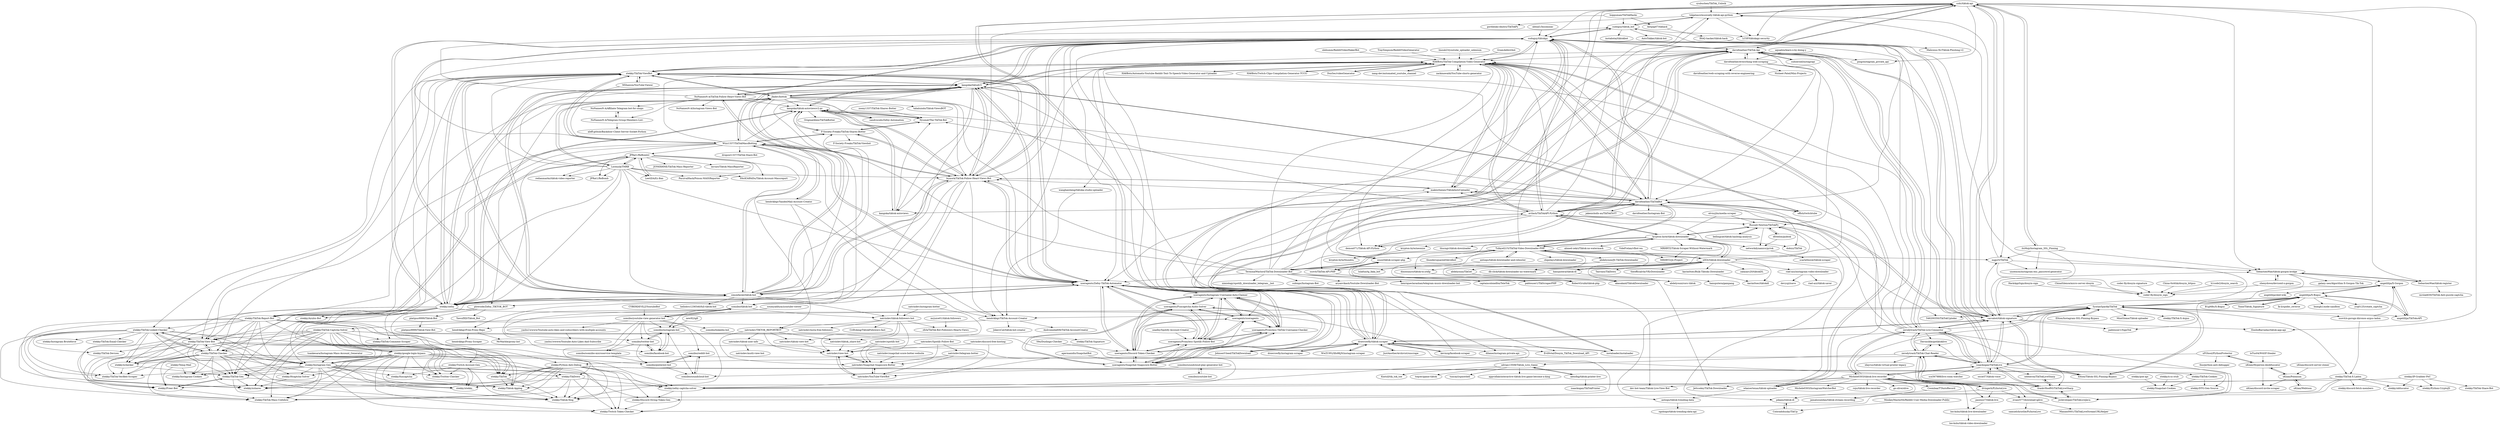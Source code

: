 digraph G {
"szdc/tiktok-api" -> "tolgatasci/musically-tiktok-api-python"
"szdc/tiktok-api" -> "davidteather/TikTok-Api"
"szdc/tiktok-api" -> "carcabot/tiktok-signature"
"szdc/tiktok-api" -> "drawrowfly/tiktok-scraper"
"szdc/tiktok-api" -> "sudoguy/tiktokpy"
"szdc/tiktok-api" -> "mgp25/TikTok"
"szdc/tiktok-api" -> "avilash/TikTokAPI-Python"
"szdc/tiktok-api" -> "itsMoji/Instagram_SSL_Pinning" ["e"=1]
"szdc/tiktok-api" -> "SebastienWae/tiktok-gorgon-bridge"
"szdc/tiktok-api" -> "ping/instagram_private_api" ["e"=1]
"szdc/tiktok-api" -> "SebastienWae/tiktok-register"
"szdc/tiktok-api" -> "snuzi/tiktok-scraper-php"
"szdc/tiktok-api" -> "dilame/instagram-private-api" ["e"=1]
"szdc/tiktok-api" -> "EmilioBarradas/tiktok-app-api"
"szdc/tiktok-api" -> "LCSP/tiktokapi-security"
"tolgatasci/musically-tiktok-api-python" -> "szdc/tiktok-api"
"tolgatasci/musically-tiktok-api-python" -> "LCSP/tiktokapi-security"
"tolgatasci/musically-tiktok-api-python" -> "sudoguy/tiktok_bot"
"tolgatasci/musically-tiktok-api-python" -> "gordienko-dmitry/TikTokPy"
"tolgatasci/musically-tiktok-api-python" -> "snuzi/tiktok-scraper-php"
"davidteather/TikTok-Api" -> "drawrowfly/tiktok-scraper"
"davidteather/TikTok-Api" -> "szdc/tiktok-api"
"davidteather/TikTok-Api" -> "carcabot/tiktok-signature"
"davidteather/TikTok-Api" -> "avilash/TikTokAPI-Python"
"davidteather/TikTok-Api" -> "sudoguy/tiktokpy"
"davidteather/TikTok-Api" -> "isaackogan/TikTokLive"
"davidteather/TikTok-Api" -> "subzeroid/instagrapi" ["e"=1]
"davidteather/TikTok-Api" -> "Evil0ctal/Douyin_TikTok_Download_API" ["e"=1]
"davidteather/TikTok-Api" -> "Johnserf-Seed/TikTokDownload" ["e"=1]
"davidteather/TikTok-Api" -> "zerodytrash/TikTok-Live-Connector"
"davidteather/TikTok-Api" -> "instaloader/instaloader" ["e"=1]
"davidteather/TikTok-Api" -> "davidteather/TikTokBot"
"davidteather/TikTok-Api" -> "davidteather/everything-web-scraping"
"davidteather/TikTok-Api" -> "ping/instagram_private_api" ["e"=1]
"davidteather/TikTok-Api" -> "HA6Bots/TikTok-Compilation-Video-Generator"
"kevinzg/facebook-scraper" -> "drawrowfly/tiktok-scraper" ["e"=1]
"kevinzg/facebook-scraper" -> "davidteather/TikTok-Api" ["e"=1]
"davidteather/TikTokBot" -> "HA6Bots/TikTok-Compilation-Video-Generator"
"davidteather/TikTokBot" -> "sudoguy/tiktokpy"
"davidteather/TikTokBot" -> "Nyumat/The-TikTok-Bot"
"davidteather/TikTokBot" -> "avilash/TikTokAPI-Python"
"davidteather/TikTokBot" -> "offish/twitchtube" ["e"=1]
"davidteather/TikTokBot" -> "demon071/Tiktok-API-Python"
"davidteather/TikTokBot" -> "jakenicholls-au/TikTokToYT" ["e"=1]
"davidteather/TikTokBot" -> "kangoka/tiktodv3"
"davidteather/TikTokBot" -> "kangoka/tiktok-autoviews"
"davidteather/TikTokBot" -> "TufayelLUS/TikTok-Video-Downloader-PHP"
"davidteather/TikTokBot" -> "sudoguy/tiktok_bot"
"davidteather/TikTokBot" -> "makiisthenes/TiktokAutoUploader" ["e"=1]
"davidteather/TikTokBot" -> "kangoka/tiktok-autoviewsv2-py"
"davidteather/TikTokBot" -> "dobizz/TikTok"
"davidteather/TikTokBot" -> "davidteather/Instagram-Bot"
"JustAnotherArchivist/snscrape" -> "drawrowfly/tiktok-scraper" ["e"=1]
"elvisyjlin/media-scraper" -> "krypton-byte/tiktok-downloader" ["e"=1]
"elvisyjlin/media-scraper" -> "Russell-Newton/TikTokPy" ["e"=1]
"drawrowfly/instagram-scraper" -> "drawrowfly/tiktok-scraper" ["e"=1]
"HackAppSign/douyin-sign" -> "coder-fly/douyin_sign" ["e"=1]
"itsMoji/Instagram_SSL_Pinning" -> "mgp25/TikTok" ["e"=1]
"itsMoji/Instagram_SSL_Pinning" -> "unoemon/instagram-enc_passowrd-generator" ["e"=1]
"itsMoji/Instagram_SSL_Pinning" -> "szdc/tiktok-api" ["e"=1]
"itsMoji/Instagram_SSL_Pinning" -> "carcabot/tiktok-signature" ["e"=1]
"itsMoji/Instagram_SSL_Pinning" -> "SebastienWae/tiktok-gorgon-bridge" ["e"=1]
"cyubuchen/TikTok_Unlock" -> "tolgatasci/musically-tiktok-api-python" ["e"=1]
"ChinaSilence/micro-server-douyin" -> "coder-fly/douyin_sign" ["e"=1]
"subzeroid/instagrapi" -> "davidteather/TikTok-Api" ["e"=1]
"alexal1/Insomniac" -> "sudoguy/tiktokpy" ["e"=1]
"hendrikbgr/YandexMail-Account-Creator" -> "hendrikbgr/Free-Proxy-Repo" ["e"=1]
"hendrikbgr/YandexMail-Account-Creator" -> "NoNameoN-A/TikTok-Follow-Heart-Views-Bot" ["e"=1]
"hendrikbgr/YandexMail-Account-Creator" -> "hendrikbgr/TikTok-Account-Creator" ["e"=1]
"drawrowfly/tiktok-scraper" -> "davidteather/TikTok-Api"
"drawrowfly/tiktok-scraper" -> "carcabot/tiktok-signature"
"drawrowfly/tiktok-scraper" -> "instaloader/instaloader" ["e"=1]
"drawrowfly/tiktok-scraper" -> "szdc/tiktok-api"
"drawrowfly/tiktok-scraper" -> "Johnserf-Seed/TikTokDownload" ["e"=1]
"drawrowfly/tiktok-scraper" -> "drawrowfly/instagram-scraper" ["e"=1]
"drawrowfly/tiktok-scraper" -> "WwZU9VyXfo9KjN/instagram-scraper" ["e"=1]
"drawrowfly/tiktok-scraper" -> "Evil0ctal/Douyin_TikTok_Download_API" ["e"=1]
"drawrowfly/tiktok-scraper" -> "sudoguy/tiktokpy"
"drawrowfly/tiktok-scraper" -> "HA6Bots/TikTok-Compilation-Video-Generator"
"drawrowfly/tiktok-scraper" -> "avilash/TikTokAPI-Python"
"drawrowfly/tiktok-scraper" -> "dvingerh/PyInstaLive" ["e"=1]
"drawrowfly/tiktok-scraper" -> "JustAnotherArchivist/snscrape" ["e"=1]
"drawrowfly/tiktok-scraper" -> "kevinzg/facebook-scraper" ["e"=1]
"drawrowfly/tiktok-scraper" -> "dilame/instagram-private-api" ["e"=1]
"HA6Bots/TikTok-Compilation-Video-Generator" -> "HA6Bots/Automatic-Youtube-Reddit-Text-To-Speech-Video-Generator-and-Uploader" ["e"=1]
"HA6Bots/TikTok-Compilation-Video-Generator" -> "davidteather/TikTokBot"
"HA6Bots/TikTok-Compilation-Video-Generator" -> "HA6Bots/Twitch-Clips-Compilation-Generator-TCCG-" ["e"=1]
"HA6Bots/TikTok-Compilation-Video-Generator" -> "sudoguy/tiktokpy"
"HA6Bots/TikTok-Compilation-Video-Generator" -> "makiisthenes/TiktokAutoUploader" ["e"=1]
"HA6Bots/TikTok-Compilation-Video-Generator" -> "DuxSec/videoGenerator" ["e"=1]
"HA6Bots/TikTok-Compilation-Video-Generator" -> "nang-dev/automated_youtube_channel" ["e"=1]
"HA6Bots/TikTok-Compilation-Video-Generator" -> "offish/twitchtube" ["e"=1]
"HA6Bots/TikTok-Compilation-Video-Generator" -> "zackmawaldi/YouTube-shorts-generator" ["e"=1]
"HA6Bots/TikTok-Compilation-Video-Generator" -> "kangoka/tiktodv3"
"HA6Bots/TikTok-Compilation-Video-Generator" -> "wkaisertexas/tiktok-uploader" ["e"=1]
"HA6Bots/TikTok-Compilation-Video-Generator" -> "wanghaisheng/tiktoka-studio-uploader" ["e"=1]
"HA6Bots/TikTok-Compilation-Video-Generator" -> "avilash/TikTokAPI-Python"
"HA6Bots/TikTok-Compilation-Video-Generator" -> "demon071/Tiktok-API-Python"
"HA6Bots/TikTok-Compilation-Video-Generator" -> "xtekky/TikTok-ViewBot"
"soumyadityac/youtube-viewer" -> "somiibo/youtube-view-generator-bot" ["e"=1]
"pikami/tiktok-dl" -> "Coloradohusky/TikUp"
"F-Society-Freaks/TikTok-Shares-Botter" -> "Nyumat/The-TikTok-Bot"
"F-Society-Freaks/TikTok-Shares-Botter" -> "F-Society-Freaks/TikTok-Viewbot"
"F-Society-Freaks/TikTok-Shares-Botter" -> "kangoka/tiktok-autoviewsv2-py"
"F-Society-Freaks/TikTok-Shares-Botter" -> "bymork/TikTok-Follow-Heart-Views-Bot"
"F-Society-Freaks/TikTok-Shares-Botter" -> "Wizz1337/TikTokMassBotting"
"antiops/tiktok-downloader-and-rehoster" -> "TufayelLUS/TikTok-Video-Downloader-PHP"
"antiops/tiktok-downloader-and-rehoster" -> "lulafun/tg_faka_bot" ["e"=1]
"kangoka/tiktodv3" -> "kangoka/tiktok-autoviewsv2-py"
"kangoka/tiktodv3" -> "sudoguy/tiktokpy"
"kangoka/tiktodv3" -> "simonfarah/tiktok-bot"
"kangoka/tiktodv3" -> "xtekky/zefoy"
"kangoka/tiktodv3" -> "useragents/Zefoy-TikTok-Automator"
"kangoka/tiktodv3" -> "xtekky/TikTok-ViewBot"
"kangoka/tiktodv3" -> "kangoka/tiktok-autoviews"
"kangoka/tiktodv3" -> "NoNameoN-A/TikTok-Follow-Heart-Views-Bot"
"kangoka/tiktodv3" -> "HA6Bots/TikTok-Compilation-Video-Generator"
"kangoka/tiktodv3" -> "bymork/TikTok-Follow-Heart-Views-Bot"
"kangoka/tiktodv3" -> "Wizz1337/TikTokMassBotting"
"kangoka/tiktodv3" -> "davidteather/TikTokBot"
"kangoka/tiktodv3" -> "Nyumat/The-TikTok-Bot"
"kangoka/tiktodv3" -> "somiibo/tiktok-bot"
"kangoka/tiktodv3" -> "jfadev/bottok"
"hoppuman/TikTokHacks" -> "kangoka/tiktok-autoviews"
"hoppuman/TikTokHacks" -> "Antpap07/tikhack"
"hoppuman/TikTokHacks" -> "sudoguy/tiktok_bot"
"avilash/TikTokAPI-Python" -> "sudoguy/tiktokpy"
"avilash/TikTokAPI-Python" -> "davidteather/TikTok-Api"
"avilash/TikTokAPI-Python" -> "demon071/Tiktok-API-Python"
"avilash/TikTokAPI-Python" -> "davidteather/TikTokBot"
"avilash/TikTokAPI-Python" -> "HA6Bots/TikTok-Compilation-Video-Generator"
"avilash/TikTokAPI-Python" -> "szdc/tiktok-api"
"avilash/TikTokAPI-Python" -> "krypton-byte/tiktok-downloader"
"avilash/TikTokAPI-Python" -> "Russell-Newton/TikTokPy"
"avilash/TikTokAPI-Python" -> "carcabot/tiktok-signature"
"avilash/TikTokAPI-Python" -> "ssovit/TikTok-API-PHP"
"avilash/TikTokAPI-Python" -> "drawrowfly/tiktok-scraper"
"avilash/TikTokAPI-Python" -> "tolgatasci/musically-tiktok-api-python"
"avilash/TikTokAPI-Python" -> "kangoka/tiktodv3"
"avilash/TikTokAPI-Python" -> "makiisthenes/TiktokAutoUploader" ["e"=1]
"avilash/TikTokAPI-Python" -> "networkdynamics/pytok"
"TufayelLUS/TikTok-Video-Downloader-PHP" -> "RobertGrubb/tiktok-php"
"TufayelLUS/TikTok-Video-Downloader-PHP" -> "snuzi/tiktok-scraper-php"
"TufayelLUS/TikTok-Video-Downloader-PHP" -> "chipslays/tiktok-downloader"
"TufayelLUS/TikTok-Video-Downloader-PHP" -> "ssovit/TikTok-API-PHP"
"TufayelLUS/TikTok-Video-Downloader-PHP" -> "antiops/tiktok-downloader-and-rehoster"
"TufayelLUS/TikTok-Video-Downloader-PHP" -> "mgp25/TikTok"
"TufayelLUS/TikTok-Video-Downloader-PHP" -> "davidteather/TikTokBot"
"TufayelLUS/TikTok-Video-Downloader-PHP" -> "pikami/tiktok-dl"
"TufayelLUS/TikTok-Video-Downloader-PHP" -> "db-click/tiktok-downloader-no-watermark"
"TufayelLUS/TikTok-Video-Downloader-PHP" -> "krypton-byte/tiktok-downloader"
"TufayelLUS/TikTok-Video-Downloader-PHP" -> "thundersquared/tikvidbot"
"TufayelLUS/TikTok-Video-Downloader-PHP" -> "TerminalWarlord/TikTok-Downloader-Bot"
"TufayelLUS/TikTok-Video-Downloader-PHP" -> "n0l3r/tiktok-downloader"
"TufayelLUS/TikTok-Video-Downloader-PHP" -> "abdelyouni/JS-TikTok-Downloader"
"TufayelLUS/TikTok-Video-Downloader-PHP" -> "HA6Bots/TikTok-Compilation-Video-Generator"
"carcabot/tiktok-signature" -> "Eltion/Tiktok-SSL-Pinning-Bypass" ["e"=1]
"carcabot/tiktok-signature" -> "davidteather/TikTok-Api"
"carcabot/tiktok-signature" -> "sudoguy/tiktokpy"
"carcabot/tiktok-signature" -> "SyntaxSparkk/TikTok"
"carcabot/tiktok-signature" -> "szdc/tiktok-api"
"carcabot/tiktok-signature" -> "SebastienWae/tiktok-gorgon-bridge"
"carcabot/tiktok-signature" -> "drawrowfly/tiktok-scraper"
"carcabot/tiktok-signature" -> "pablouser1/SignTok"
"carcabot/tiktok-signature" -> "angelillija/X-Bogus"
"carcabot/tiktok-signature" -> "mgp25/TikTok"
"carcabot/tiktok-signature" -> "isaackogan/TikTokLive"
"carcabot/tiktok-signature" -> "tolgatasci/musically-tiktok-api-python"
"carcabot/tiktok-signature" -> "EmilioBarradas/tiktok-app-api"
"carcabot/tiktok-signature" -> "avilash/TikTokAPI-Python"
"carcabot/tiktok-signature" -> "zerodytrash/TikTok-Live-Connector"
"tsankesara/Instagram-Mass-Account_Generator" -> "xtekky/Instagram-Gen" ["e"=1]
"offish/twitchtube" -> "HA6Bots/TikTok-Compilation-Video-Generator" ["e"=1]
"offish/twitchtube" -> "davidteather/TikTokBot" ["e"=1]
"kangoka/tiktok-autoviewsv2-py" -> "kangoka/tiktok-autoviews"
"kangoka/tiktok-autoviewsv2-py" -> "Nyumat/The-TikTok-Bot"
"kangoka/tiktok-autoviewsv2-py" -> "kangoka/tiktodv3"
"kangoka/tiktok-autoviewsv2-py" -> "bymork/TikTok-Follow-Heart-Views-Bot"
"kangoka/tiktok-autoviewsv2-py" -> "OriginalAlien/TikTokBotter"
"kangoka/tiktok-autoviewsv2-py" -> "F-Society-Freaks/TikTok-Shares-Botter"
"kangoka/tiktok-autoviewsv2-py" -> "sandrocods/Zefoy-Automation"
"kangoka/tiktok-autoviewsv2-py" -> "xtekky/zefoy"
"coder-fly/douyin-signature" -> "coder-fly/douyin_sign" ["e"=1]
"linouk23/youtube_uploader_selenium" -> "HA6Bots/TikTok-Compilation-Video-Generator" ["e"=1]
"sudoguy/tiktokpy" -> "kangoka/tiktodv3"
"sudoguy/tiktokpy" -> "avilash/TikTokAPI-Python"
"sudoguy/tiktokpy" -> "HA6Bots/TikTok-Compilation-Video-Generator"
"sudoguy/tiktokpy" -> "sudoguy/tiktok_bot"
"sudoguy/tiktokpy" -> "makiisthenes/TiktokAutoUploader" ["e"=1]
"sudoguy/tiktokpy" -> "xtekky/TikTok-ViewBot"
"sudoguy/tiktokpy" -> "xtekky/zefoy"
"sudoguy/tiktokpy" -> "davidteather/TikTokBot"
"sudoguy/tiktokpy" -> "simonfarah/tiktok-bot"
"sudoguy/tiktokpy" -> "bymork/TikTok-Follow-Heart-Views-Bot"
"sudoguy/tiktokpy" -> "carcabot/tiktok-signature"
"sudoguy/tiktokpy" -> "useragents/Zefoy-TikTok-Automator"
"sudoguy/tiktokpy" -> "hendrikbgr/TikTok-Account-Creator"
"sudoguy/tiktokpy" -> "davidteather/TikTok-Api"
"sudoguy/tiktokpy" -> "NoNameoN-A/TikTok-Follow-Heart-Views-Bot"
"HA6Bots/Automatic-Youtube-Reddit-Text-To-Speech-Video-Generator-and-Uploader" -> "HA6Bots/TikTok-Compilation-Video-Generator" ["e"=1]
"pauloo27/tiktok-live" -> "loo-kuhs/tiktok-live-downloader"
"Nyumat/The-TikTok-Bot" -> "kangoka/tiktok-autoviewsv2-py"
"Nyumat/The-TikTok-Bot" -> "F-Society-Freaks/TikTok-Shares-Botter"
"HA6Bots/Twitch-Clips-Compilation-Generator-TCCG-" -> "HA6Bots/TikTok-Compilation-Video-Generator" ["e"=1]
"ssovit/TikTok-API-PHP" -> "RobertGrubb/tiktok-php"
"ssovit/TikTok-API-PHP" -> "snuzi/tiktok-scraper-php"
"ssovit/TikTok-API-PHP" -> "pablouser1/TikScraperPHP"
"shenydowa/deviceid-x-gorgon" -> "SebastienWae/tiktok-gorgon-bridge"
"shenydowa/deviceid-x-gorgon" -> "coder-fly/douyin_sign"
"kangoka/tiktok-autoviews" -> "kangoka/tiktok-autoviewsv2-py"
"kangoka/tiktok-autoviews" -> "Nyumat/The-TikTok-Bot"
"China-0x4thk/douyin_httpso" -> "coder-fly/douyin_sign" ["e"=1]
"sudoguy/tiktok_bot" -> "AutoTokker/tiktok-bot"
"sudoguy/tiktok_bot" -> "sudoguy/tiktokpy"
"sudoguy/tiktok_bot" -> "instabotai/tiktokbot"
"sudoguy/tiktok_bot" -> "LCSP/tiktokapi-security"
"sudoguy/tiktok_bot" -> "tolgatasci/musically-tiktok-api-python"
"SebastienWae/tiktok-gorgon-bridge" -> "SebastienWae/tiktok-register"
"SebastienWae/tiktok-gorgon-bridge" -> "galaxy-neo/Algorithm-X-Gorgon-Tik-Tok"
"SebastienWae/tiktok-gorgon-bridge" -> "shenydowa/deviceid-x-gorgon"
"SebastienWae/tiktok-gorgon-bridge" -> "coder-fly/douyin_sign"
"SebastienWae/tiktok-gorgon-bridge" -> "angelillija/X-Gorgon"
"SebastienWae/tiktok-register" -> "SebastienWae/tiktok-gorgon-bridge"
"SebastienWae/tiktok-register" -> "mrzlab630/TikTok-Anti-puzzle-captcha"
"snuzi/tiktok-scraper-php" -> "RobertGrubb/tiktok-php"
"snuzi/tiktok-scraper-php" -> "ssovit/TikTok-API-PHP"
"zoony1337/TikTok-Shares-Botter" -> "Nyumat/The-TikTok-Bot" ["e"=1]
"Coloradohusky/TikUp" -> "pikami/tiktok-dl"
"mgp25/TikTok" -> "SebastienWae/tiktok-gorgon-bridge"
"mgp25/TikTok" -> "coder-fly/douyin_sign"
"mgp25/TikTok" -> "tolgatasci/musically-tiktok-api-python"
"mgp25/TikTok" -> "unoemon/instagram-enc_passowrd-generator"
"RobertGrubb/tiktok-php" -> "snuzi/tiktok-scraper-php"
"h1code2/douyin_search" -> "coder-fly/douyin_sign" ["e"=1]
"NoNameoN-A/Telegram-Group-Members-List-" -> "NoNameoN-A/Affiliate-Telegram-bot-for-shops"
"NoNameoN-A/Telegram-Group-Members-List-" -> "aleff-github/Backdoor-Client-Server-Socket-Python"
"aquadzn/learn-x-by-doing-y" -> "davidteather/everything-web-scraping" ["e"=1]
"Johnserf-Seed/TikTokDownload" -> "drawrowfly/tiktok-scraper" ["e"=1]
"bellingcat/tiktok-hashtag-analysis" -> "Russell-Newton/TikTokPy" ["e"=1]
"MShawon/YouTube-Viewer" -> "xtekky/TikTok-ViewBot" ["e"=1]
"MShawon/YouTube-Viewer" -> "Wizz1337/TikTokMassBotting" ["e"=1]
"nang-dev/automated_youtube_channel" -> "HA6Bots/TikTok-Compilation-Video-Generator" ["e"=1]
"GramAddict/bot" -> "HA6Bots/TikTok-Compilation-Video-Generator" ["e"=1]
"bymork/TikTok-Follow-Heart-Views-Bot" -> "useragents/Zefoy-TikTok-Automator"
"bymork/TikTok-Follow-Heart-Views-Bot" -> "Wizz1337/TikTokMassBotting"
"bymork/TikTok-Follow-Heart-Views-Bot" -> "simonfarah/tiktok-bot"
"bymork/TikTok-Follow-Heart-Views-Bot" -> "kangoka/tiktok-autoviewsv2-py"
"bymork/TikTok-Follow-Heart-Views-Bot" -> "xtekky/TikTok-ViewBot"
"bymork/TikTok-Follow-Heart-Views-Bot" -> "F-Society-Freaks/TikTok-Shares-Botter"
"bymork/TikTok-Follow-Heart-Views-Bot" -> "sudoguy/tiktokpy"
"bymork/TikTok-Follow-Heart-Views-Bot" -> "kangoka/tiktodv3"
"bymork/TikTok-Follow-Heart-Views-Bot" -> "xtekky/zefoy"
"bymork/TikTok-Follow-Heart-Views-Bot" -> "natrixdev/tiktok-followers-bot"
"bymork/TikTok-Follow-Heart-Views-Bot" -> "somiibo/tiktok-bot"
"bymork/TikTok-Follow-Heart-Views-Bot" -> "makiisthenes/TiktokAutoUploader" ["e"=1]
"bymork/TikTok-Follow-Heart-Views-Bot" -> "HA6Bots/TikTok-Compilation-Video-Generator"
"bymork/TikTok-Follow-Heart-Views-Bot" -> "hendrikbgr/TikTok-Account-Creator"
"bymork/TikTok-Follow-Heart-Views-Bot" -> "xtekky/TikTok-View-Bot"
"CYBERDEVILZ/YoutubeBot" -> "somiibo/youtube-view-generator-bot" ["e"=1]
"hendrikbgr/Free-Proxy-Repo" -> "hendrikbgr/Proxy-Scraper"
"hendrikbgr/Free-Proxy-Repo" -> "MrMarble/proxy-list" ["e"=1]
"agermanidis/SnapchatBot" -> "useragents/Snapchat-Snapscore-Botter" ["e"=1]
"makiisthenes/TiktokAutoUploader" -> "HA6Bots/TikTok-Compilation-Video-Generator" ["e"=1]
"makiisthenes/TiktokAutoUploader" -> "sudoguy/tiktokpy" ["e"=1]
"makiisthenes/TiktokAutoUploader" -> "bymork/TikTok-Follow-Heart-Views-Bot" ["e"=1]
"makiisthenes/TiktokAutoUploader" -> "davidteather/TikTokBot" ["e"=1]
"makiisthenes/TiktokAutoUploader" -> "useragents/Zefoy-TikTok-Automator" ["e"=1]
"ssovit/x-gorogn-khronos-argus-ladon" -> "xtekky/TikTok-X-Ladon" ["e"=1]
"ssovit/x-gorogn-khronos-argus-ladon" -> "angelillija/X-Gorgon" ["e"=1]
"MRHRTZ/Tiktok-Scraper-Without-Watermark" -> "MRHRTZ/Js-Project"
"hendrikbgr/TikTok-Account-Creator" -> "Andromeda606/TikTok-AccountCreator"
"hendrikbgr/TikTok-Account-Creator" -> "hendrikbgr/Free-Proxy-Repo"
"hendrikbgr/TikTok-Account-Creator" -> "JokersCat/tiktok-bot-creator"
"Antpap07/tikhack" -> "IRAQ-hacker/tiktok-hack"
"krypton-byte/tiktok-downloader" -> "Russell-Newton/TikTokPy"
"krypton-byte/tiktok-downloader" -> "hansputera/tiktok-dl"
"krypton-byte/tiktok-downloader" -> "thucngv/tiktok-downloader"
"krypton-byte/tiktok-downloader" -> "n0l3r/tiktok-downloader"
"krypton-byte/tiktok-downloader" -> "demon071/Tiktok-API-Python"
"krypton-byte/tiktok-downloader" -> "dobizz/TikTok"
"krypton-byte/tiktok-downloader" -> "MRHRTZ/Tiktok-Scraper-Without-Watermark"
"krypton-byte/tiktok-downloader" -> "TufayelLUS/TikTok-Video-Downloader-PHP"
"krypton-byte/tiktok-downloader" -> "avilash/TikTokAPI-Python"
"krypton-byte/tiktok-downloader" -> "krypton-byte/neonize"
"krypton-byte/tiktok-downloader" -> "ahmed-zekri/Tiktok-no-watermark"
"krypton-byte/tiktok-downloader" -> "dinoosauro/tiktok-to-ytdlp"
"MonkeyMaster64/Reddit-User-Media-Downloader-Public" -> "Coloradohusky/TikUp" ["e"=1]
"abdelyouni/JS-TikTok-Downloader" -> "abdelyouni/cors-tiktok"
"abdelyouni/JS-TikTok-Downloader" -> "abdelyouni/TikGet"
"antiops/tiktok-trending-data" -> "ogohogo/tiktok-trending-data-api"
"abdelyouni/TikGet" -> "abdelyouni/cors-tiktok"
"NoNameoN-A/TikTok-Follow-Heart-Views-Bot" -> "NoNameoN-A/Instagram-Views-Bot"
"NoNameoN-A/TikTok-Follow-Heart-Views-Bot" -> "kangoka/tiktodv3"
"NoNameoN-A/TikTok-Follow-Heart-Views-Bot" -> "sudoguy/tiktokpy"
"NoNameoN-A/TikTok-Follow-Heart-Views-Bot" -> "hendrikbgr/YandexMail-Account-Creator" ["e"=1]
"NoNameoN-A/TikTok-Follow-Heart-Views-Bot" -> "Nyumat/The-TikTok-Bot"
"NoNameoN-A/TikTok-Follow-Heart-Views-Bot" -> "kangoka/tiktok-autoviewsv2-py"
"NoNameoN-A/TikTok-Follow-Heart-Views-Bot" -> "sudoguy/tiktok_bot"
"NoNameoN-A/TikTok-Follow-Heart-Views-Bot" -> "NoNameoN-A/Telegram-Group-Members-List-"
"NoNameoN-A/TikTok-Follow-Heart-Views-Bot" -> "NoNameoN-A/Affiliate-Telegram-bot-for-shops"
"VideFrelan/vfbot-wa" -> "MRHRTZ/Js-Project"
"NoNameoN-A/Affiliate-Telegram-bot-for-shops" -> "NoNameoN-A/Telegram-Group-Members-List-"
"zerodytrash/TikTok-Live-Connector" -> "isaackogan/TikTokLive"
"zerodytrash/TikTok-Live-Connector" -> "zerodytrash/TikTok-Chat-Reader"
"zerodytrash/TikTok-Live-Connector" -> "frankvHoof93/TikTokLiveSharp"
"zerodytrash/TikTok-Live-Connector" -> "Michele0303/tiktok-live-recorder"
"zerodytrash/TikTok-Live-Connector" -> "jwdeveloper/TikTokLiveJava"
"zerodytrash/TikTok-Live-Connector" -> "Davincible/gotiktoklive"
"zerodytrash/TikTok-Live-Connector" -> "davidteather/TikTok-Api"
"zerodytrash/TikTok-Live-Connector" -> "sudoguy/tiktokpy"
"zerodytrash/TikTok-Live-Connector" -> "carcabot/tiktok-signature"
"zerodytrash/TikTok-Live-Connector" -> "xtekky/TikTok-ViewBot"
"zerodytrash/TikTok-Live-Connector" -> "drawrowfly/tiktok-scraper"
"zerodytrash/TikTok-Live-Connector" -> "SyntaxSparkk/TikTok"
"zerodytrash/TikTok-Live-Connector" -> "bymork/TikTok-Follow-Heart-Views-Bot"
"zerodytrash/TikTok-Live-Connector" -> "HA6Bots/TikTok-Compilation-Video-Generator"
"zerodytrash/TikTok-Live-Connector" -> "makiisthenes/TiktokAutoUploader" ["e"=1]
"elebumm/RedditVideoMakerBot" -> "HA6Bots/TikTok-Compilation-Video-Generator" ["e"=1]
"simonfarah/tiktok-bot" -> "useragents/Zefoy-TikTok-Automator"
"simonfarah/tiktok-bot" -> "xtekky/TikTok-ViewBot"
"simonfarah/tiktok-bot" -> "kangoka/tiktodv3"
"simonfarah/tiktok-bot" -> "bymork/TikTok-Follow-Heart-Views-Bot"
"simonfarah/tiktok-bot" -> "xtekky/zefoy"
"simonfarah/tiktok-bot" -> "sudoguy/tiktokpy"
"simonfarah/tiktok-bot" -> "jfadev/bottok"
"simonfarah/tiktok-bot" -> "Wizz1337/TikTokMassBotting"
"simonfarah/tiktok-bot" -> "natrixdev/tiktok-followers-bot"
"simonfarah/tiktok-bot" -> "kangoka/tiktok-autoviewsv2-py"
"simonfarah/tiktok-bot" -> "somiibo/tiktok-bot"
"simonfarah/tiktok-bot" -> "plowside/Zefoy_TIKTOK_BOT"
"simonfarah/tiktok-bot" -> "HA6Bots/TikTok-Compilation-Video-Generator"
"simonfarah/tiktok-bot" -> "F-Society-Freaks/TikTok-Shares-Botter"
"simonfarah/tiktok-bot" -> "hellobro1236546/full-tiktok-bot"
"Wizz1337/TikTokMassBotting" -> "bymork/TikTok-Follow-Heart-Views-Bot"
"Wizz1337/TikTokMassBotting" -> "xtekky/TikTok-ViewBot"
"Wizz1337/TikTokMassBotting" -> "useragents/Zefoy-TikTok-Automator"
"Wizz1337/TikTokMassBotting" -> "F-Society-Freaks/TikTok-Shares-Botter"
"Wizz1337/TikTokMassBotting" -> "simonfarah/tiktok-bot"
"Wizz1337/TikTokMassBotting" -> "kangoka/tiktodv3"
"Wizz1337/TikTokMassBotting" -> "xtekky/zefoy"
"Wizz1337/TikTokMassBotting" -> "sudoguy/tiktokpy"
"Wizz1337/TikTokMassBotting" -> "xtekky/TikTok-View-Bot"
"Wizz1337/TikTokMassBotting" -> "HA6Bots/TikTok-Compilation-Video-Generator"
"Wizz1337/TikTokMassBotting" -> "dropout1337/TikTok-Share-Bot" ["e"=1]
"Wizz1337/TikTokMassBotting" -> "hendrikbgr/TikTok-Account-Creator"
"Wizz1337/TikTokMassBotting" -> "kangoka/tiktok-autoviewsv2-py"
"Wizz1337/TikTokMassBotting" -> "xtekky/TikTok-Report-Bot"
"Wizz1337/TikTokMassBotting" -> "JPRat1/ReBomb2"
"useragents/Proxyless-TikTok-Username-Checker" -> "useragents/Discord-Token-Checker"
"useragents/Proxyless-TikTok-Username-Checker" -> "useragents/Proxyless-Spotify-Follow-Bot"
"useragents/Proxyless-TikTok-Username-Checker" -> "useragents/useragents"
"useragents/Proxyless-TikTok-Username-Checker" -> "useragents/Funcaptcha-Audio-Solver"
"useragents/Proxyless-TikTok-Username-Checker" -> "useragents/Instagram-Username-Auto-Claimer"
"useragents/Proxyless-TikTok-Username-Checker" -> "useragents/Snapchat-Snapscore-Botter"
"useragents/Proxyless-TikTok-Username-Checker" -> "useragents/Zefoy-TikTok-Automator"
"useragents/Instagram-Username-Auto-Claimer" -> "useragents/useragents"
"useragents/Instagram-Username-Auto-Claimer" -> "useragents/Discord-Token-Checker"
"useragents/Instagram-Username-Auto-Claimer" -> "useragents/Proxyless-Spotify-Follow-Bot"
"useragents/Instagram-Username-Auto-Claimer" -> "useragents/Proxyless-TikTok-Username-Checker"
"useragents/Instagram-Username-Auto-Claimer" -> "useragents/Funcaptcha-Audio-Solver"
"useragents/Instagram-Username-Auto-Claimer" -> "useragents/Snapchat-Snapscore-Botter"
"useragents/Instagram-Username-Auto-Claimer" -> "useragents/Zefoy-TikTok-Automator"
"useragents/Proxyless-Spotify-Follow-Bot" -> "useragents/Discord-Token-Checker"
"useragents/Proxyless-Spotify-Follow-Bot" -> "useragents/useragents"
"useragents/Proxyless-Spotify-Follow-Bot" -> "useragents/Proxyless-TikTok-Username-Checker"
"useragents/Proxyless-Spotify-Follow-Bot" -> "useragents/Funcaptcha-Audio-Solver"
"useragents/Proxyless-Spotify-Follow-Bot" -> "useragents/Instagram-Username-Auto-Claimer"
"useragents/Proxyless-Spotify-Follow-Bot" -> "useragents/Snapchat-Snapscore-Botter"
"useragents/Proxyless-Spotify-Follow-Bot" -> "useragents/Zefoy-TikTok-Automator"
"useragents/useragents" -> "useragents/Discord-Token-Checker"
"useragents/useragents" -> "useragents/Instagram-Username-Auto-Claimer"
"useragents/useragents" -> "useragents/Proxyless-Spotify-Follow-Bot"
"useragents/useragents" -> "useragents/Proxyless-TikTok-Username-Checker"
"useragents/useragents" -> "useragents/Funcaptcha-Audio-Solver"
"useragents/Discord-Token-Checker" -> "useragents/useragents"
"useragents/Discord-Token-Checker" -> "useragents/Proxyless-Spotify-Follow-Bot"
"useragents/Discord-Token-Checker" -> "useragents/Funcaptcha-Audio-Solver"
"useragents/Discord-Token-Checker" -> "useragents/Proxyless-TikTok-Username-Checker"
"useragents/Discord-Token-Checker" -> "useragents/Instagram-Username-Auto-Claimer"
"useragents/Discord-Token-Checker" -> "useragents/Zefoy-TikTok-Automator"
"useragents/Discord-Token-Checker" -> "useragents/Snapchat-Snapscore-Botter"
"xtekky/Instagram-Gen" -> "xtekky/TikTok-Gen"
"xtekky/Instagram-Gen" -> "xtekky/Tiktok-Xlog"
"xtekky/Instagram-Gen" -> "xtekky/xshares"
"xtekky/Instagram-Gen" -> "xtekky/Tiktok-Applog"
"xtekky/Instagram-Gen" -> "xtekky/xtekky_"
"xtekky/Instagram-Gen" -> "xtekky/TikTok-Mass-Unfollow"
"xtekky/Instagram-Gen" -> "xtekky/Hcaptcha-Solver"
"xtekky/Instagram-Gen" -> "xtekky/funcaptcha"
"xtekky/Instagram-Gen" -> "xtekky/Instagram-Cookies"
"xtekky/Instagram-Gen" -> "xtekky/Twitter-Checker"
"xtekky/Instagram-Gen" -> "xtekky/Discord-String-Token-Gen"
"xtekky/Instagram-Gen" -> "xtekky/TikTok-Verified-Scraper"
"xtekky/Instagram-Gen" -> "xtekky/TikDown"
"xtekky/Instagram-Gen" -> "xtekky/Twitch-Token-Checker"
"xtekky/Instagram-Gen" -> "xtekky/zefoy-captcha-solver"
"xtekky/zefoy" -> "xtekky/TikTok-ViewBot"
"xtekky/zefoy" -> "xtekky/TikTok-View-Bot"
"xtekky/zefoy" -> "xtekky/TikTok-Report-Bot"
"xtekky/zefoy" -> "useragents/Zefoy-TikTok-Automator"
"xtekky/zefoy" -> "xtekky/TikTok-Checker"
"xtekky/zefoy" -> "kangoka/tiktodv3"
"xtekky/zefoy" -> "simonfarah/tiktok-bot"
"xtekky/zefoy" -> "xtekky/Instagram-Gen"
"xtekky/zefoy" -> "sudoguy/tiktokpy"
"xtekky/zefoy" -> "xtekky/TikTok-Comment-Scraper"
"xtekky/zefoy" -> "xtekky/xchecker"
"xtekky/zefoy" -> "xtekky/google-login-bypass"
"xtekky/zefoy" -> "kangoka/tiktok-autoviewsv2-py"
"xtekky/zefoy" -> "xtekky/zefoy-captcha-solver"
"xtekky/zefoy" -> "xtekky/Twitch-Account-Gen"
"zackmawaldi/YouTube-shorts-generator" -> "HA6Bots/TikTok-Compilation-Video-Generator" ["e"=1]
"useragents/Funcaptcha-Audio-Solver" -> "useragents/Discord-Token-Checker"
"useragents/Funcaptcha-Audio-Solver" -> "useragents/Proxyless-Spotify-Follow-Bot"
"useragents/Funcaptcha-Audio-Solver" -> "useragents/Proxyless-TikTok-Username-Checker"
"useragents/Funcaptcha-Audio-Solver" -> "useragents/useragents"
"useragents/Funcaptcha-Audio-Solver" -> "useragents/Instagram-Username-Auto-Claimer"
"useragents/Funcaptcha-Audio-Solver" -> "useragents/Zefoy-TikTok-Automator"
"useragents/Funcaptcha-Audio-Solver" -> "useragents/Snapchat-Snapscore-Botter"
"useragents/Snapchat-Snapscore-Botter" -> "useragents/Proxyless-Spotify-Follow-Bot"
"useragents/Snapchat-Snapscore-Botter" -> "useragents/Discord-Token-Checker"
"useragents/Snapchat-Snapscore-Botter" -> "useragents/Proxyless-TikTok-Username-Checker"
"useragents/Snapchat-Snapscore-Botter" -> "useragents/Funcaptcha-Audio-Solver"
"useragents/Snapchat-Snapscore-Botter" -> "useragents/Instagram-Username-Auto-Claimer"
"useragents/Snapchat-Snapscore-Botter" -> "useragents/useragents"
"useragents/Snapchat-Snapscore-Botter" -> "useragents/Zefoy-TikTok-Automator"
"useragents/Zefoy-TikTok-Automator" -> "useragents/Discord-Token-Checker"
"useragents/Zefoy-TikTok-Automator" -> "useragents/Proxyless-Spotify-Follow-Bot"
"useragents/Zefoy-TikTok-Automator" -> "useragents/Funcaptcha-Audio-Solver"
"useragents/Zefoy-TikTok-Automator" -> "useragents/Proxyless-TikTok-Username-Checker"
"useragents/Zefoy-TikTok-Automator" -> "useragents/Snapchat-Snapscore-Botter"
"useragents/Zefoy-TikTok-Automator" -> "useragents/useragents"
"useragents/Zefoy-TikTok-Automator" -> "useragents/Instagram-Username-Auto-Claimer"
"useragents/Zefoy-TikTok-Automator" -> "xtekky/TikTok-ViewBot"
"useragents/Zefoy-TikTok-Automator" -> "bymork/TikTok-Follow-Heart-Views-Bot"
"useragents/Zefoy-TikTok-Automator" -> "xtekky/zefoy"
"useragents/Zefoy-TikTok-Automator" -> "simonfarah/tiktok-bot"
"useragents/Zefoy-TikTok-Automator" -> "kangoka/tiktodv3"
"useragents/Zefoy-TikTok-Automator" -> "Wizz1337/TikTokMassBotting"
"Eltion/Instagram-SSL-Pinning-Bypass" -> "SyntaxSparkk/TikTok" ["e"=1]
"wanghaisheng/tiktoka-studio-uploader" -> "hendrikbgr/TikTok-Account-Creator" ["e"=1]
"zerodytrash/TikTok-Chat-Reader" -> "zerodytrash/TikTok-Live-Connector"
"zerodytrash/TikTok-Chat-Reader" -> "isaackogan/TikTokLive"
"zerodytrash/TikTok-Chat-Reader" -> "Davincible/gotiktoklive"
"zerodytrash/TikTok-Chat-Reader" -> "jwdeveloper/TikTokLiveJava"
"zerodytrash/TikTok-Chat-Reader" -> "frankvHoof93/TikTokLiveSharp"
"zerodytrash/TikTok-Chat-Reader" -> "adrian13508/Tiktok_Live_Game"
"zerodytrash/TikTok-Chat-Reader" -> "idayrus/tiktok-virtual-printer-legacy"
"n0l3r/tiktok-downloader" -> "krypton-byte/tiktok-downloader"
"n0l3r/tiktok-downloader" -> "akasakaid/TiktokDownloader"
"n0l3r/tiktok-downloader" -> "TufayelLUS/TikTok-Video-Downloader-PHP"
"n0l3r/tiktok-downloader" -> "dinoosauro/tiktok-to-ytdlp"
"n0l3r/tiktok-downloader" -> "db-click/tiktok-downloader-no-watermark"
"n0l3r/tiktok-downloader" -> "zalazarc20/tiktokDL"
"n0l3r/tiktok-downloader" -> "Russell-Newton/TikTokPy"
"n0l3r/tiktok-downloader" -> "TerminalWarlord/TikTok-Downloader-Bot"
"n0l3r/tiktok-downloader" -> "hansputera/tiktok-dl"
"n0l3r/tiktok-downloader" -> "riad-azz/instagram-video-downloader"
"n0l3r/tiktok-downloader" -> "karim0sec/Bulk-Tiktoks-Downloader"
"n0l3r/tiktok-downloader" -> "karim0sec/tiktokdl"
"n0l3r/tiktok-downloader" -> "HA6Bots/TikTok-Compilation-Video-Generator"
"n0l3r/tiktok-downloader" -> "Tairraos/TikDown" ["e"=1]
"n0l3r/tiktok-downloader" -> "theofficialvkr/VKrDownloader"
"TerminalWarlord/TikTok-Downloader-Bot" -> "akasakaid/TiktokDownloader"
"TerminalWarlord/TikTok-Downloader-Bot" -> "subinps/Instagram-Bot" ["e"=1]
"TerminalWarlord/TikTok-Downloader-Bot" -> "aryanvikash/Youtube-Downloader-Bot" ["e"=1]
"TerminalWarlord/TikTok-Downloader-Bot" -> "HA6Bots/TikTok-Compilation-Video-Generator"
"TerminalWarlord/TikTok-Downloader-Bot" -> "TufayelLUS/TikTok-Video-Downloader-PHP"
"TerminalWarlord/TikTok-Downloader-Bot" -> "bymork/TikTok-Follow-Heart-Views-Bot"
"TerminalWarlord/TikTok-Downloader-Bot" -> "henriqueclaranhan/telegram-music-downloader-bot" ["e"=1]
"TerminalWarlord/TikTok-Downloader-Bot" -> "davidteather/TikTokBot"
"TerminalWarlord/TikTok-Downloader-Bot" -> "captaincolonelfox/TeleTok"
"TerminalWarlord/TikTok-Downloader-Bot" -> "sudoguy/tiktokpy"
"TerminalWarlord/TikTok-Downloader-Bot" -> "n0l3r/tiktok-downloader"
"TerminalWarlord/TikTok-Downloader-Bot" -> "useragents/Zefoy-TikTok-Automator"
"TerminalWarlord/TikTok-Downloader-Bot" -> "makiisthenes/TiktokAutoUploader" ["e"=1]
"TerminalWarlord/TikTok-Downloader-Bot" -> "Wizz1337/TikTokMassBotting"
"TerminalWarlord/TikTok-Downloader-Bot" -> "nimiology/spotify_downloader_telegram__bot" ["e"=1]
"oscie57/tiktok-voice" -> "isaackogan/TikTokLive" ["e"=1]
"isaackogan/TikTokLive" -> "zerodytrash/TikTok-Live-Connector"
"isaackogan/TikTokLive" -> "zerodytrash/TikTok-Chat-Reader"
"isaackogan/TikTokLive" -> "Michele0303/tiktok-live-recorder"
"isaackogan/TikTokLive" -> "jwdeveloper/TikTokLiveJava"
"isaackogan/TikTokLive" -> "davidteather/TikTok-Api"
"isaackogan/TikTokLive" -> "frankvHoof93/TikTokLiveSharp"
"isaackogan/TikTokLive" -> "sudoguy/tiktokpy"
"isaackogan/TikTokLive" -> "carcabot/tiktok-signature"
"isaackogan/TikTokLive" -> "Davincible/gotiktoklive"
"isaackogan/TikTokLive" -> "SyntaxSparkk/TikTok"
"isaackogan/TikTokLive" -> "sebheron/TikTokLiveSharp"
"isaackogan/TikTokLive" -> "xtekky/TikTok-ViewBot"
"isaackogan/TikTokLive" -> "Eltion/Tiktok-SSL-Pinning-Bypass" ["e"=1]
"isaackogan/TikTokLive" -> "scx567888/live-room-watcher" ["e"=1]
"isaackogan/TikTokLive" -> "oscie57/tiktok-voice" ["e"=1]
"xtekky/IP-Grabber-PoC" -> "xtekky/zefoy-captcha-solver"
"xtekky/IP-Grabber-PoC" -> "xtekky/Python-CryptoJS"
"xtekky/IP-Grabber-PoC" -> "xtekky/obfuscator"
"xtekky/IP-Grabber-PoC" -> "xtekky/TikTok-Share-Bot"
"xtekky/Twitch-Account-Gen" -> "xtekky/funcaptcha"
"xtekky/Twitch-Account-Gen" -> "xtekky/Twitter-Checker"
"xtekky/Twitch-Account-Gen" -> "xtekky/Twitch-Token-Checker"
"xtekky/Twitch-Account-Gen" -> "xtekky/Tiktok-Xlog"
"xtekky/Twitch-Account-Gen" -> "xtekky/TikTok-Gen"
"xtekky/Twitch-Account-Gen" -> "xtekky/xtekky_"
"new92/igfi" -> "somiibo/instagram-bot" ["e"=1]
"JPRat1/ReBomb2" -> "xtekky/TikTok-Report-Bot"
"JPRat1/ReBomb2" -> "JPRat1/ReBomb"
"JPRat1/ReBomb2" -> "Lorenzik/TMRB"
"JPRat1/ReBomb2" -> "LeetIDA/Ez-Ban"
"JPRat1/ReBomb2" -> "natrixdev/TIKTOK_REPORTBOT"
"JPRat1/ReBomb2" -> "JOY6IX9INE/TikTok-Mass-Reporter"
"JPRat1/ReBomb2" -> "ParzivalHack/Poison-MASSReporter"
"JPRat1/ReBomb2" -> "H4cK3dR4Du/Tiktok-Account-Massreport" ["e"=1]
"JPRat1/ReBomb2" -> "imvast/Tiktok-MassReporter" ["e"=1]
"JPRat1/ReBomb2" -> "redianmarku/tiktok-video-reporter"
"sebheron/TikTokLiveSharp" -> "frankvHoof93/TikTokLiveSharp"
"hansputera/tiktok-dl" -> "hansputera/gampang"
"59n/Duolingo-Checker" -> "useragents/Discord-Token-Checker"
"IRAQ-hacker/tiktok-hack" -> "Malicious-Xv/Tiktok-Phishing-v2"
"Davincible/gotiktoklive" -> "zerodytrash/TikTok-Chat-Reader"
"evanc577/download-iglive" -> "samuelchristlie/PyInstaLive"
"evanc577/download-iglive" -> "Maxam0001/TikTokLiveStreamURLHelper"
"xtekky/xchecker" -> "xtekky/TikTok-Gen"
"xtekky/xchecker" -> "xtekky/TikTok-Verified-Scraper"
"xtekky/TikTok-Report-Bot" -> "xtekky/TikTok-View-Bot"
"xtekky/TikTok-Report-Bot" -> "xtekky/xchecker"
"xtekky/TikTok-Report-Bot" -> "xtekky/TikTok-Linked-Checker"
"xtekky/TikTok-Report-Bot" -> "xtekky/Instagram-Gen"
"xtekky/TikTok-Report-Bot" -> "xtekky/TikTok-Checker"
"xtekky/TikTok-Report-Bot" -> "xtekky/TikTok-Gen"
"xtekky/TikTok-Report-Bot" -> "xtekky/google-login-bypass"
"xtekky/TikTok-Report-Bot" -> "xtekky/TikDown"
"xtekky/TikTok-Report-Bot" -> "xtekky/Tiktok-Xlog"
"xtekky/TikTok-Report-Bot" -> "xtekky/TikTok"
"xtekky/TikTok-Report-Bot" -> "xtekky/TikTok-Verified-Scraper"
"xtekky/TikTok-Report-Bot" -> "JPRat1/ReBomb2"
"xtekky/TikTok-Report-Bot" -> "xtekky/xtekky_"
"xtekky/TikTok-Report-Bot" -> "xtekky/xshares"
"xtekky/TikTok-Report-Bot" -> "xtekky/Tiktok-Applog"
"karim0sec/Bulk-Tiktoks-Downloader" -> "karim0sec/tiktokdl"
"xtekky/google-login-bypass" -> "xtekky/funcaptcha"
"xtekky/google-login-bypass" -> "xtekky/xtekky_"
"xtekky/google-login-bypass" -> "xtekky/xshares"
"xtekky/google-login-bypass" -> "xtekky/TikTok-Verified-Scraper"
"xtekky/google-login-bypass" -> "xtekky/Tiktok-Xlog"
"xtekky/google-login-bypass" -> "xtekky/zefoy-captcha-solver"
"xtekky/google-login-bypass" -> "xtekky/TikDown"
"xtekky/google-login-bypass" -> "xtekky/Instagram-Gen"
"xtekky/google-login-bypass" -> "xtekky/Discord-String-Token-Gen"
"xtekky/google-login-bypass" -> "xtekky/Hcaptcha-Solver"
"xtekky/google-login-bypass" -> "xtekky/Twitter-Checker"
"xtekky/google-login-bypass" -> "xtekky/TikTok-Mass-Unfollow"
"xtekky/google-login-bypass" -> "xtekky/Twitch-Token-Checker"
"xtekky/google-login-bypass" -> "xtekky/Instagram-Cookies"
"xtekky/google-login-bypass" -> "xtekky/xchecker"
"xtekky/TikDown" -> "xtekky/Twitch-Token-Checker"
"xtekky/TikDown" -> "xtekky/zefoy-captcha-solver"
"xtekky/TikDown" -> "xtekky/TikTok-Mass-Unfollow"
"xtekky/TikDown" -> "xtekky/xtekky_"
"xtekky/TikDown" -> "xtekky/Tiktok-Xlog"
"natrixdev/TIKTOK_REPORTBOT" -> "natrixdev/view-bot"
"natrixdev/TIKTOK_REPORTBOT" -> "natrixdev/Snapchat-Snapscore-Botter"
"natrixdev/TIKTOK_REPORTBOT" -> "natrixdev/tiktok-user-info"
"natrixdev/TIKTOK_REPORTBOT" -> "natrixdev/tiktok_share-bot"
"natrixdev/TIKTOK_REPORTBOT" -> "natrixdev/tiktok-view-bot"
"adrian13508/Tiktok_Live_Game" -> "Kintull/tik_tok_toe"
"adrian13508/Tiktok_Live_Game" -> "alexdhg/tiktok-printer-live"
"adrian13508/Tiktok_Live_Game" -> "toqcer/game-tiktok"
"adrian13508/Tiktok_Live_Game" -> "tuncayl/spinwhell"
"adrian13508/Tiktok_Live_Game" -> "appvidlab/interactive-tiktok-live-game-become-a-king"
"natrixdev/tiktok_share-bot" -> "natrixdev/view-bot"
"SyntaxSparkk/TikTok" -> "Eltion/Tiktok-SSL-Pinning-Bypass" ["e"=1]
"SyntaxSparkk/TikTok" -> "ssovit/x-gorogn-khronos-argus-ladon" ["e"=1]
"SyntaxSparkk/TikTok" -> "angelillija/X-Gorgon"
"SyntaxSparkk/TikTok" -> "xtekky/TikTok-Captcha-Solver"
"SyntaxSparkk/TikTok" -> "angelillija/X-Bogus"
"SyntaxSparkk/TikTok" -> "carcabot/tiktok-signature"
"SyntaxSparkk/TikTok" -> "angelillija/TikToksAPI"
"SyntaxSparkk/TikTok" -> "Eltion/Instagram-SSL-Pinning-Bypass" ["e"=1]
"SyntaxSparkk/TikTok" -> "sudoguy/tiktokpy"
"SyntaxSparkk/TikTok" -> "xtekky/TikTok-X-Ladon"
"SyntaxSparkk/TikTok" -> "hendrikbgr/TikTok-Account-Creator"
"SyntaxSparkk/TikTok" -> "MiniGlome/Tiktok-uploader" ["e"=1]
"SyntaxSparkk/TikTok" -> "isaackogan/TikTokLive"
"SyntaxSparkk/TikTok" -> "546200350/TikTokUploder" ["e"=1]
"SyntaxSparkk/TikTok" -> "xtekky/TIkTok-X-Argus" ["e"=1]
"xtekky/TikTok-ViewBot" -> "xtekky/zefoy"
"xtekky/TikTok-ViewBot" -> "useragents/Zefoy-TikTok-Automator"
"xtekky/TikTok-ViewBot" -> "simonfarah/tiktok-bot"
"xtekky/TikTok-ViewBot" -> "xtekky/TikTok-Report-Bot"
"xtekky/TikTok-ViewBot" -> "kangoka/tiktodv3"
"xtekky/TikTok-ViewBot" -> "bymork/TikTok-Follow-Heart-Views-Bot"
"xtekky/TikTok-ViewBot" -> "sudoguy/tiktokpy"
"xtekky/TikTok-ViewBot" -> "Wizz1337/TikTokMassBotting"
"xtekky/TikTok-ViewBot" -> "xtekky/TikTok-Checker"
"xtekky/TikTok-ViewBot" -> "xtekky/TikTok-View-Bot"
"xtekky/TikTok-ViewBot" -> "jfadev/bottok"
"xtekky/TikTok-ViewBot" -> "xtekky/TikTok-Linked-Checker"
"xtekky/TikTok-ViewBot" -> "HA6Bots/TikTok-Compilation-Video-Generator"
"xtekky/TikTok-ViewBot" -> "MShawon/YouTube-Viewer" ["e"=1]
"xtekky/TikTok-ViewBot" -> "xtekky/Instagram-Gen"
"seadhy/Spotify-Account-Creator" -> "useragents/Proxyless-Spotify-Follow-Bot" ["e"=1]
"TraySimpson/RedditVideoGenerator" -> "HA6Bots/TikTok-Compilation-Video-Generator" ["e"=1]
"somiibo/tiktok-bot" -> "somiibo/youtube-view-generator-bot"
"somiibo/tiktok-bot" -> "somiibo/instagram-bot"
"somiibo/tiktok-bot" -> "somiibo/twitter-bot"
"somiibo/tiktok-bot" -> "natrixdev/tiktok-followers-bot"
"somiibo/tiktok-bot" -> "somiibo/facebook-bot"
"davidteather/everything-web-scraping" -> "davidteather/web-scraping-with-reverse-engineering"
"davidteather/everything-web-scraping" -> "davidteather/TikTok-Api"
"davidteather/everything-web-scraping" -> "Nisheet-Patel/Mini-Projects" ["e"=1]
"davidteather/everything-web-scraping" -> "davidteather/TikTokBot"
"davidteather/everything-web-scraping" -> "Russell-Newton/TikTokPy"
"Michele0303/tiktok-live-recorder" -> "Coombaa/TTAutoRecord"
"Michele0303/tiktok-live-recorder" -> "pauloo27/tiktok-live"
"Michele0303/tiktok-live-recorder" -> "isaackogan/TikTokLive"
"Michele0303/tiktok-live-recorder" -> "dvingerh/PyInstaLive" ["e"=1]
"Michele0303/tiktok-live-recorder" -> "zerodytrash/TikTok-Live-Connector"
"Michele0303/tiktok-live-recorder" -> "evanc577/download-iglive"
"Michele0303/tiktok-live-recorder" -> "loo-kuhs/tiktok-live-downloader"
"Michele0303/tiktok-live-recorder" -> "roju/tiktok-live-recorder"
"Michele0303/tiktok-live-recorder" -> "go-olive/olive" ["e"=1]
"Michele0303/tiktok-live-recorder" -> "dev-bot-team/Tiktok-Live-View-Bot"
"Michele0303/tiktok-live-recorder" -> "Jettcodey/TikTok-Downloader"
"Michele0303/tiktok-live-recorder" -> "Michele0303/InstagramWatcherBot"
"Michele0303/tiktok-live-recorder" -> "wkaisertexas/tiktok-uploader" ["e"=1]
"Michele0303/tiktok-live-recorder" -> "SyntaxSparkk/TikTok"
"Michele0303/tiktok-live-recorder" -> "jamalsoueidan/tiktok-stream-recording"
"natrixdev/instagram-botter" -> "natrixdev/tiktok-followers-bot" ["e"=1]
"natrixdev/instagram-botter" -> "natrixdev/tiktok_share-bot" ["e"=1]
"xtekky/TikTok-Cookies" -> "xtekky/DTG-Gen-Source"
"xtekky/TikTok-Cookies" -> "xtekky/Snapchat-Cookies"
"natrixdev/tiktok-followers-bot" -> "natrixdev/insta-free-followers" ["e"=1]
"natrixdev/tiktok-followers-bot" -> "Criftcking/TiktokFollowers-fast"
"natrixdev/tiktok-followers-bot" -> "natrixdev/view-bot"
"natrixdev/tiktok-followers-bot" -> "natrixdev/tiktok-view-bot"
"natrixdev/tiktok-followers-bot" -> "natrixdev/TIKTOK_REPORTBOT"
"natrixdev/tiktok-followers-bot" -> "natrixdev/Snapchat-Snapscore-Botter"
"natrixdev/tiktok-followers-bot" -> "z6rk/TikTok-Bot-Followers-Hearts-Views"
"somiibo/youtube-view-generator-bot" -> "somiibo/tiktok-bot"
"somiibo/youtube-view-generator-bot" -> "somiibo/twitter-bot"
"somiibo/youtube-view-generator-bot" -> "yashu1wwww/Youtube-auto-likes-and-subscribers-with-multiple-accounts"
"somiibo/youtube-view-generator-bot" -> "somiibo/pinterest-bot"
"somiibo/youtube-view-generator-bot" -> "somiibo/facebook-bot"
"somiibo/youtube-view-generator-bot" -> "somiibo/instagram-bot"
"somiibo/youtube-view-generator-bot" -> "somiibo/somiibo-microservice-template"
"somiibo/youtube-view-generator-bot" -> "somiibo/linkedin-bot"
"somiibo/youtube-view-generator-bot" -> "somiibo/reddit-bot"
"Eltion/Tiktok-SSL-Pinning-Bypass" -> "SyntaxSparkk/TikTok" ["e"=1]
"Eltion/Tiktok-SSL-Pinning-Bypass" -> "carcabot/tiktok-signature" ["e"=1]
"Lorenzik/TMRB" -> "JPRat1/ReBomb2"
"Lorenzik/TMRB" -> "xtekky/TikTok-Report-Bot"
"Lorenzik/TMRB" -> "H4cK3dR4Du/Tiktok-Account-Massreport" ["e"=1]
"Lorenzik/TMRB" -> "jfadev/bottok"
"Lorenzik/TMRB" -> "bymork/TikTok-Follow-Heart-Views-Bot"
"Lorenzik/TMRB" -> "LeetIDA/Ez-Ban"
"Lorenzik/TMRB" -> "useragents/Zefoy-TikTok-Automator"
"Lorenzik/TMRB" -> "redianmarku/tiktok-video-reporter"
"Lorenzik/TMRB" -> "xtekky/TikTok-ViewBot"
"Lorenzik/TMRB" -> "xtekky/zefoy"
"Lorenzik/TMRB" -> "ParzivalHack/Poison-MASSReporter"
"Lorenzik/TMRB" -> "JPRat1/ReBomb"
"Lorenzik/TMRB" -> "simonfarah/tiktok-bot"
"Lorenzik/TMRB" -> "kangoka/tiktodv3"
"somiibo/somiibo-microservice-template" -> "somiibo/pinterest-bot"
"xtekky/Discord-String-Token-Gen" -> "xtekky/Twitch-Token-Checker"
"angelillija/X-Gorgon" -> "angelillija/TikToksAPI"
"angelillija/X-Gorgon" -> "angelillija/X-Bogus"
"angelillija/X-Gorgon" -> "angelillija/skid-wiki"
"xtekky/TikTok-Checker" -> "xtekky/xchecker"
"xtekky/TikTok-Checker" -> "xtekky/Instagram-Gen"
"xtekky/TikTok-Checker" -> "xtekky/TikTok-Gen"
"xtekky/TikTok-Checker" -> "xtekky/TikTok-Linked-Checker"
"xtekky/TikTok-Checker" -> "xtekky/TikTok"
"xtekky/TikTok-Checker" -> "xtekky/xshares"
"xtekky/TikTok-Checker" -> "xtekky/TikTok-View-Bot"
"xtekky/TikTok-Checker" -> "xtekky/Tiktok-Applog"
"xtekky/TikTok-Checker" -> "xtekky/Instagram-Cookies"
"xtekky/TikTok-Checker" -> "xtekky/Freer-Bot"
"xtekky/TikTok-Checker" -> "xtekky/xtekky_"
"xtekky/TikTok-Checker" -> "xtekky/TikTok-Mass-Unfollow"
"xtekky/TikTok-Checker" -> "xtekky/zefoy-captcha-solver"
"xtekky/TikTok-Checker" -> "xtekky/Tiktok-Xlog"
"xtekky/TikTok-Checker" -> "xtekky/TikTok-Verified-Scraper"
"dfreelon/pyktok" -> "Russell-Newton/TikTokPy" ["e"=1]
"dfreelon/pyktok" -> "networkdynamics/pytok" ["e"=1]
"xtekky/TikTok-Captcha-Solver" -> "xtekky/Python-Anti-Debug"
"xtekky/TikTok-Captcha-Solver" -> "xtekky/TikTok-Gen"
"xtekky/TikTok-Captcha-Solver" -> "xtekky/xshares"
"xtekky/TikTok-Captcha-Solver" -> "xtekky/TikTok-Signature"
"xtekky/TikTok-Captcha-Solver" -> "xtekky/zefoy-captcha-solver"
"xtekky/TikTok-Captcha-Solver" -> "xtekky/Tiktok-Applog"
"xtekky/TikTok-Captcha-Solver" -> "xtekky/Instagram-Gen"
"xtekky/TikTok-Captcha-Solver" -> "xtekky/TikTok"
"xtekky/TikTok-Captcha-Solver" -> "xtekky/TikTok-Comment-Scraper"
"xtekky/TikTok-Captcha-Solver" -> "xtekky/TikTok-Checker"
"xtekky/TikTok-Captcha-Solver" -> "xtekky/TikTok-Mass-Unfollow"
"xtekky/TikTok-Captcha-Solver" -> "xtekky/xchecker"
"xtekky/TikTok-Captcha-Solver" -> "xtekky/Freer-Bot"
"xtekky/TikTok-Captcha-Solver" -> "xtekky/TikTok-View-Bot"
"xtekky/TikTok-Captcha-Solver" -> "xtekky/Twitter-Checker"
"DuxSec/videoGenerator" -> "HA6Bots/TikTok-Compilation-Video-Generator" ["e"=1]
"xtekky/TikTok-Linked-Checker" -> "xtekky/TikTok-Gen"
"xtekky/TikTok-Linked-Checker" -> "xtekky/xchecker"
"xtekky/TikTok-Linked-Checker" -> "xtekky/TikTok-Checker"
"xtekky/TikTok-Linked-Checker" -> "xtekky/TikTok"
"xtekky/TikTok-Linked-Checker" -> "xtekky/TikTok-Verified-Scraper"
"xtekky/TikTok-Linked-Checker" -> "xtekky/Instagram-Gen"
"xtekky/TikTok-Linked-Checker" -> "xtekky/TikTok-Mass-Unfollow"
"xtekky/TikTok-Linked-Checker" -> "xtekky/TikTok-Email-Checker"
"xtekky/TikTok-Linked-Checker" -> "xtekky/TikTok-View-Bot"
"xtekky/TikTok-Linked-Checker" -> "xtekky/xshares"
"xtekky/TikTok-Linked-Checker" -> "xtekky/Freer-Bot"
"xtekky/TikTok-Linked-Checker" -> "xtekky/TikTok-Devices"
"xtekky/TikTok-Linked-Checker" -> "xtekky/Instagram-Bruteforce"
"xtekky/zefoy-captcha-solver" -> "xtekky/Discord-String-Token-Gen"
"xtekky/zefoy-captcha-solver" -> "xtekky/Twitch-Token-Checker"
"xtekky/Tiktok-Applog" -> "xtekky/Tiktok-Xlog"
"xtekky/TikTok-X-Ladon" -> "xtekky/Python-CryptoJS"
"xtekky/TikTok-X-Ladon" -> "xtekky/obfuscator"
"xtekky/TikTok-X-Ladon" -> "xtekky/Twitch-Token-Checker"
"xtekky/TikTok-X-Ladon" -> "xtekky/Tiktok-Xlog"
"xtekky/TikTok-X-Ladon" -> "xtekky/Tiktok-Applog"
"xtekky/TikTok-X-Ladon" -> "xtekky/discord-fetch-members"
"xtekky/Hcaptcha-Solver" -> "xtekky/xshares"
"xtekky/Python-Anti-Debug" -> "xtekky/TikTok-Mass-Unfollow"
"xtekky/Python-Anti-Debug" -> "xtekky/Tiktok-Xlog"
"xtekky/Python-Anti-Debug" -> "xtekky/Freer-Bot"
"xtekky/Python-Anti-Debug" -> "xtekky/Twitch-Token-Checker"
"xtekky/Python-Anti-Debug" -> "xtekky/DTG-Gen-Source"
"xtekky/Python-Anti-Debug" -> "xtekky/TikTok"
"xtekky/Python-Anti-Debug" -> "xtekky/xshares"
"xtekky/Python-Anti-Debug" -> "xtekky/Tiktok-Applog"
"xtekky/Python-Anti-Debug" -> "xtekky/xtekky_"
"xtekky/Python-Anti-Debug" -> "xtekky/TikTok-Cookies"
"xtekky/Python-Anti-Debug" -> "xtekky/Discord-String-Token-Gen"
"xtekky/x-ss-stub" -> "xtekky/Snapchat-Cookies"
"xtekky/TikTok" -> "xtekky/Tiktok-Xlog"
"xtekky/TikTok" -> "xtekky/Tiktok-Applog"
"xtekky/TikTok-View-Bot" -> "xtekky/TikTok-Gen"
"xtekky/TikTok-View-Bot" -> "xtekky/xshares"
"xtekky/TikTok-View-Bot" -> "xtekky/TikTok"
"xtekky/TikTok-View-Bot" -> "xtekky/Instagram-Gen"
"xtekky/TikTok-View-Bot" -> "xtekky/Freer-Bot"
"xtekky/TikTok-View-Bot" -> "xtekky/TikTok-Devices"
"xtekky/TikTok-View-Bot" -> "xtekky/TikTok-Linked-Checker"
"xtekky/TikTok-View-Bot" -> "xtekky/Twitter-Checker"
"xtekky/TikTok-View-Bot" -> "xtekky/Hcaptcha-Solver"
"xtekky/TikTok-View-Bot" -> "xtekky/TikTok-Checker"
"xtekky/TikTok-View-Bot" -> "xtekky/TikTok-Mass-Unfollow"
"xtekky/TikTok-View-Bot" -> "xtekky/zefoy-captcha-solver"
"xtekky/TikTok-View-Bot" -> "xtekky/Tiktok-Applog"
"xtekky/TikTok-View-Bot" -> "xtekky/TikTok-Verified-Scraper"
"xtekky/TikTok-View-Bot" -> "xtekky/Instagram-Cookies"
"xtekky/TikTok-Gen" -> "xtekky/Freer-Bot"
"xtekky/TikTok-Gen" -> "xtekky/Tiktok-Applog"
"xtekky/TikTok-Gen" -> "xtekky/xshares"
"xtekky/TikTok-Gen" -> "xtekky/Tiktok-Xlog"
"xtekky/Freer-Bot" -> "xtekky/TikTok-Gen"
"xtekky/Freer-Bot" -> "xtekky/TikTok-Mass-Unfollow"
"xtekky/Temp-Mail" -> "xtekky/Freer-Bot"
"xtekky/Temp-Mail" -> "xtekky/Instagram-Cookies"
"networkdynamics/pytok" -> "scarletborat/tiktok-scraper"
"angelillija/TikToksAPI" -> "angelillija/X-Gorgon"
"angelillija/TikToksAPI" -> "angelillija/X-Bogus"
"Russell-Newton/TikTokPy" -> "dfreelon/pyktok" ["e"=1]
"Russell-Newton/TikTokPy" -> "krypton-byte/tiktok-downloader"
"Russell-Newton/TikTokPy" -> "546200350/TikTokUploder" ["e"=1]
"Russell-Newton/TikTokPy" -> "bellingcat/tiktok-hashtag-analysis" ["e"=1]
"Russell-Newton/TikTokPy" -> "antiops/tiktok-trending-data"
"Russell-Newton/TikTokPy" -> "networkdynamics/pytok"
"xtekky/Azubis-Bot" -> "xtekky/TikTok-Gen"
"loTus04/W4SP-Stealer" -> "xKiian/Hyperion-deobfuscator"
"alexdhg/tiktok-printer-live" -> "adrian13508/Tiktok_Live_Game"
"alexdhg/tiktok-printer-live" -> "isaackogan/TikTokPrinter"
"natrixdev/tiktok-view-bot" -> "natrixdev/view-bot"
"somiibo/facebook-bot" -> "somiibo/instagram-bot"
"somiibo/facebook-bot" -> "somiibo/twitter-bot"
"somiibo/twitter-bot" -> "somiibo/pinterest-bot"
"somiibo/twitter-bot" -> "somiibo/instagram-bot"
"somiibo/twitter-bot" -> "somiibo/somiibo-microservice-template"
"somiibo/twitter-bot" -> "somiibo/facebook-bot"
"yashu1wwww/Youtube-auto-likes-and-subscribers-with-multiple-accounts" -> "yashu1wwww/Youtube-Auto-Likes-And-Subscribe"
"xFGhoul/PythonProtector" -> "xtekky/Python-Anti-Debug"
"xFGhoul/PythonProtector" -> "6nz/python-anti-debugger"
"xFGhoul/PythonProtector" -> "xKiian/Hyperion-deobfuscator"
"xKiian/Hyperion-deobfuscator" -> "xKiian/Polonium"
"xKiian/Hyperion-deobfuscator" -> "xKiian/discord-invite-scraper"
"xKiian/Hyperion-deobfuscator" -> "xFGhoul/PythonProtector"
"somiibo/soundcloud-bot" -> "somiibo/reddit-bot"
"somiibo/instagram-bot" -> "somiibo/twitter-bot"
"somiibo/instagram-bot" -> "somiibo/facebook-bot"
"somiibo/instagram-bot" -> "somiibo/soundcloud-bot"
"natrixdev/spotify-bot" -> "natrixdev/Snapchat-Snapscore-Botter"
"natrixdev/spotify-bot" -> "natrixdev/view-bot"
"somiibo/pinterest-bot" -> "somiibo/reddit-bot"
"somiibo/pinterest-bot" -> "somiibo/soundcloud-bot"
"natrixdev/snapchat-score-botter-website" -> "natrixdev/Snapchat-Snapscore-Botter"
"somiibo/soundcloud-play-generator-bot" -> "somiibo/soundcloud-bot"
"somiibo/soundcloud-play-generator-bot" -> "somiibo/youtube-bot"
"somiibo/reddit-bot" -> "somiibo/soundcloud-bot"
"somiibo/reddit-bot" -> "somiibo/pinterest-bot"
"somiibo/youtube-bot" -> "somiibo/soundcloud-play-generator-bot"
"instaloader/instaloader" -> "drawrowfly/tiktok-scraper" ["e"=1]
"instaloader/instaloader" -> "davidteather/TikTok-Api" ["e"=1]
"wkaisertexas/tiktok-uploader" -> "HA6Bots/TikTok-Compilation-Video-Generator" ["e"=1]
"wkaisertexas/tiktok-uploader" -> "sudoguy/tiktokpy" ["e"=1]
"wkaisertexas/tiktok-uploader" -> "davidteather/TikTokBot" ["e"=1]
"wkaisertexas/tiktok-uploader" -> "antiops/tiktok-trending-data" ["e"=1]
"angelillija/X-Bogus" -> "B1gM8c/X-Bogus" ["e"=1]
"angelillija/X-Bogus" -> "5ime/Tiktok_Signature" ["e"=1]
"angelillija/X-Bogus" -> "angelillija/X-Gorgon"
"angelillija/X-Bogus" -> "angelillija/TikToksAPI"
"angelillija/X-Bogus" -> "lk-li/spider_reverse" ["e"=1]
"angelillija/X-Bogus" -> "bnmgh1/node-sandbox" ["e"=1]
"angelillija/X-Bogus" -> "pablouser1/SignTok"
"angelillija/X-Bogus" -> "ycq0125/rotate_captcha" ["e"=1]
"angelillija/X-Bogus" -> "SyntaxSparkk/TikTok"
"B1gM8c/X-Bogus" -> "angelillija/X-Bogus" ["e"=1]
"dinoosauro/tiktok-to-ytdlp" -> "Jettcodey/TikTok-Downloader"
"jfadev/bottok" -> "simonfarah/tiktok-bot"
"jfadev/bottok" -> "xtekky/TikTok-ViewBot"
"jfadev/bottok" -> "xtekky/zefoy"
"jfadev/bottok" -> "kangoka/tiktodv3"
"jfadev/bottok" -> "somiibo/tiktok-bot"
"jfadev/bottok" -> "Lorenzik/TMRB"
"jfadev/bottok" -> "useragents/Zefoy-TikTok-Automator"
"jfadev/bottok" -> "dev-bot-team/Tiktok-Live-View-Bot"
"jfadev/bottok" -> "tahaluindo/Tiktok-ViewsBOT" ["e"=1]
"jfadev/bottok" -> "sandrocods/Zefoy-Automation"
"jfadev/bottok" -> "kangoka/tiktok-autoviewsv2-py"
"jfadev/bottok" -> "xtekky/Azubis-Bot"
"jfadev/bottok" -> "sudoguy/tiktokpy"
"jfadev/bottok" -> "bymork/TikTok-Follow-Heart-Views-Bot"
"jfadev/bottok" -> "plowside/Zefoy_TIKTOK_BOT"
"frankvHoof93/TikTokLiveSharp" -> "sebheron/TikTokLiveSharp"
"frankvHoof93/TikTokLiveSharp" -> "jwdeveloper/TikTokLiveJava"
"frankvHoof93/TikTokLiveSharp" -> "zerodytrash/TikTok-Chat-Reader"
"frankvHoof93/TikTokLiveSharp" -> "isaackogan/TikTokLive"
"riad-azz/instagram-video-downloader" -> "riad-azz/tiktok-saver"
"riad-azz/instagram-video-downloader" -> "devyuji/isave"
"xKiian/Webtoon" -> "xKiian/Polonium"
"jwdeveloper/TikTokLiveJava" -> "frankvHoof93/TikTokLiveSharp"
"jwdeveloper/TikTokLiveJava" -> "zerodytrash/TikTok-Chat-Reader"
"natrixdev/Spotify-Follow-Bot" -> "natrixdev/view-bot"
"natrixdev/Spotify-Follow-Bot" -> "natrixdev/Snapchat-Snapscore-Botter"
"natrixdev/Spotify-Follow-Bot" -> "natrixdev/telegram-botter"
"Coombaa/TTAutoRecord" -> "jamalsoueidan/tiktok-stream-recording"
"5ime/Tiktok_Signature" -> "angelillija/X-Bogus" ["e"=1]
"platipus9999/Tiktok-Bot" -> "platipus9999/Tiktok-View-Bot"
"LeetIDA/Ez-Ban" -> "JPRat1/ReBomb2"
"natrixdev/view-bot" -> "natrixdev/Snapchat-Snapscore-Botter"
"natrixdev/view-bot" -> "natrixdev/YouTube-ViewBot"
"xtekky/poe-api" -> "xtekky/Snapchat-Cookies"
"xKiian/discord-server-cloner" -> "xKiian/Polonium"
"plowside/Zefoy_TIKTOK_BOT" -> "platipus9999/Tiktok-Bot"
"plowside/Zefoy_TIKTOK_BOT" -> "TawsifXD/Tiktok_Bot"
"plowside/Zefoy_TIKTOK_BOT" -> "xtekky/Azubis-Bot"
"xKiian/Polonium" -> "xKiian/Hyperion-deobfuscator"
"xKiian/Polonium" -> "xKiian/discord-invite-scraper"
"xKiian/Polonium" -> "xKiian/Webtoon"
"loo-kuhs/tiktok-live-downloader" -> "loo-kuhs/tiktok-video-downloader"
"natrixdev/tiktok-user-info" -> "natrixdev/mutli-view-bot"
"natrixdev/tiktok-user-info" -> "natrixdev/view-bot"
"natrixdev/Snapchat-Snapscore-Botter" -> "natrixdev/view-bot"
"natrixdev/Snapchat-Snapscore-Botter" -> "natrixdev/YouTube-ViewBot"
"natrixdev/discord-free-hosting" -> "natrixdev/view-bot"
"natrixdev/discord-free-hosting" -> "natrixdev/YouTube-ViewBot"
"natrixdev/YouTube-ViewBot" -> "natrixdev/view-bot"
"natrixdev/YouTube-ViewBot" -> "natrixdev/Snapchat-Snapscore-Botter"
"natrixdev/telegram-botter" -> "natrixdev/Snapchat-Snapscore-Botter"
"natrixdev/telegram-botter" -> "natrixdev/YouTube-ViewBot"
"mrjuice01/tiktok-followers" -> "z6rk/TikTok-Bot-Followers-Hearts-Views"
"krypton-byte/neonize" -> "krypton-byte/thundra"
"WwZU9VyXfo9KjN/instagram-scraper" -> "drawrowfly/tiktok-scraper" ["e"=1]
"dvingerh/PyInstaLive" -> "evanc577/download-iglive" ["e"=1]
"dvingerh/PyInstaLive" -> "Michele0303/tiktok-live-recorder" ["e"=1]
"dvingerh/PyInstaLive" -> "pauloo27/tiktok-live" ["e"=1]
"dvingerh/PyInstaLive" -> "pikami/tiktok-dl" ["e"=1]
"szdc/tiktok-api" ["l"="37.676,33.896"]
"tolgatasci/musically-tiktok-api-python" ["l"="37.646,33.913"]
"davidteather/TikTok-Api" ["l"="37.65,33.864"]
"carcabot/tiktok-signature" ["l"="37.677,33.847"]
"drawrowfly/tiktok-scraper" ["l"="37.696,33.873"]
"sudoguy/tiktokpy" ["l"="37.595,33.851"]
"mgp25/TikTok" ["l"="37.708,33.915"]
"avilash/TikTokAPI-Python" ["l"="37.64,33.897"]
"itsMoji/Instagram_SSL_Pinning" ["l"="38.058,33.905", "c"=511]
"SebastienWae/tiktok-gorgon-bridge" ["l"="37.742,33.879"]
"ping/instagram_private_api" ["l"="38.219,33.897", "c"=511]
"SebastienWae/tiktok-register" ["l"="37.742,33.903"]
"snuzi/tiktok-scraper-php" ["l"="37.619,33.944"]
"dilame/instagram-private-api" ["l"="38.161,33.901", "c"=511]
"EmilioBarradas/tiktok-app-api" ["l"="37.73,33.863"]
"LCSP/tiktokapi-security" ["l"="37.625,33.91"]
"sudoguy/tiktok_bot" ["l"="37.578,33.905"]
"gordienko-dmitry/TikTokPy" ["l"="37.664,33.942"]
"isaackogan/TikTokLive" ["l"="37.696,33.812"]
"subzeroid/instagrapi" ["l"="38.168,33.86", "c"=511]
"Evil0ctal/Douyin_TikTok_Download_API" ["l"="45.745,-1.514", "c"=410]
"Johnserf-Seed/TikTokDownload" ["l"="45.731,-1.557", "c"=410]
"zerodytrash/TikTok-Live-Connector" ["l"="37.669,33.819"]
"instaloader/instaloader" ["l"="38.187,33.945", "c"=511]
"davidteather/TikTokBot" ["l"="37.598,33.898"]
"davidteather/everything-web-scraping" ["l"="37.674,33.922"]
"HA6Bots/TikTok-Compilation-Video-Generator" ["l"="37.601,33.873"]
"kevinzg/facebook-scraper" ["l"="38.997,33.958", "c"=988]
"Nyumat/The-TikTok-Bot" ["l"="37.534,33.878"]
"offish/twitchtube" ["l"="36.929,33.725", "c"=939]
"demon071/Tiktok-API-Python" ["l"="37.625,33.924"]
"jakenicholls-au/TikTokToYT" ["l"="36.944,33.93", "c"=939]
"kangoka/tiktodv3" ["l"="37.552,33.849"]
"kangoka/tiktok-autoviews" ["l"="37.534,33.897"]
"TufayelLUS/TikTok-Video-Downloader-PHP" ["l"="37.613,33.967"]
"makiisthenes/TiktokAutoUploader" ["l"="36.916,33.829", "c"=939]
"kangoka/tiktok-autoviewsv2-py" ["l"="37.531,33.858"]
"dobizz/TikTok" ["l"="37.64,33.942"]
"davidteather/Instagram-Bot" ["l"="37.572,33.938"]
"JustAnotherArchivist/snscrape" ["l"="39.048,33.879", "c"=988]
"elvisyjlin/media-scraper" ["l"="38.828,34.014", "c"=988]
"krypton-byte/tiktok-downloader" ["l"="37.662,33.971"]
"Russell-Newton/TikTokPy" ["l"="37.687,33.96"]
"drawrowfly/instagram-scraper" ["l"="38.184,33.983", "c"=511]
"HackAppSign/douyin-sign" ["l"="46.333,-2.186", "c"=748]
"coder-fly/douyin_sign" ["l"="37.762,33.911"]
"unoemon/instagram-enc_passowrd-generator" ["l"="37.751,33.935"]
"cyubuchen/TikTok_Unlock" ["l"="-50.945,14.577", "c"=190]
"ChinaSilence/micro-server-douyin" ["l"="46.303,-2.24", "c"=748]
"alexal1/Insomniac" ["l"="38.184,33.768", "c"=511]
"hendrikbgr/YandexMail-Account-Creator" ["l"="38.267,33.748", "c"=511]
"hendrikbgr/Free-Proxy-Repo" ["l"="37.49,33.916"]
"NoNameoN-A/TikTok-Follow-Heart-Views-Bot" ["l"="37.554,33.885"]
"hendrikbgr/TikTok-Account-Creator" ["l"="37.555,33.866"]
"WwZU9VyXfo9KjN/instagram-scraper" ["l"="38.291,33.912", "c"=511]
"dvingerh/PyInstaLive" ["l"="38.388,33.961", "c"=511]
"HA6Bots/Automatic-Youtube-Reddit-Text-To-Speech-Video-Generator-and-Uploader" ["l"="36.974,33.82", "c"=939]
"HA6Bots/Twitch-Clips-Compilation-Generator-TCCG-" ["l"="36.946,33.763", "c"=939]
"DuxSec/videoGenerator" ["l"="36.998,33.861", "c"=939]
"nang-dev/automated_youtube_channel" ["l"="36.948,33.804", "c"=939]
"zackmawaldi/YouTube-shorts-generator" ["l"="36.997,33.823", "c"=939]
"wkaisertexas/tiktok-uploader" ["l"="36.903,33.847", "c"=939]
"wanghaisheng/tiktoka-studio-uploader" ["l"="36.909,33.814", "c"=939]
"xtekky/TikTok-ViewBot" ["l"="37.569,33.809"]
"soumyadityac/youtube-viewer" ["l"="36.923,33.656", "c"=939]
"somiibo/youtube-view-generator-bot" ["l"="37.362,33.852"]
"pikami/tiktok-dl" ["l"="37.667,34.053"]
"Coloradohusky/TikUp" ["l"="37.686,34.08"]
"F-Society-Freaks/TikTok-Shares-Botter" ["l"="37.513,33.856"]
"F-Society-Freaks/TikTok-Viewbot" ["l"="37.464,33.888"]
"bymork/TikTok-Follow-Heart-Views-Bot" ["l"="37.538,33.835"]
"Wizz1337/TikTokMassBotting" ["l"="37.551,33.824"]
"antiops/tiktok-downloader-and-rehoster" ["l"="37.591,34.014"]
"lulafun/tg_faka_bot" ["l"="-45.202,14.979", "c"=218]
"simonfarah/tiktok-bot" ["l"="37.524,33.819"]
"xtekky/zefoy" ["l"="37.547,33.796"]
"useragents/Zefoy-TikTok-Automator" ["l"="37.489,33.818"]
"somiibo/tiktok-bot" ["l"="37.442,33.845"]
"jfadev/bottok" ["l"="37.517,33.833"]
"hoppuman/TikTokHacks" ["l"="37.51,33.953"]
"Antpap07/tikhack" ["l"="37.467,33.997"]
"ssovit/TikTok-API-PHP" ["l"="37.595,33.952"]
"networkdynamics/pytok" ["l"="37.698,33.939"]
"RobertGrubb/tiktok-php" ["l"="37.593,33.967"]
"chipslays/tiktok-downloader" ["l"="37.581,33.991"]
"db-click/tiktok-downloader-no-watermark" ["l"="37.622,33.995"]
"thundersquared/tikvidbot" ["l"="37.601,33.995"]
"TerminalWarlord/TikTok-Downloader-Bot" ["l"="37.585,33.918"]
"n0l3r/tiktok-downloader" ["l"="37.642,33.982"]
"abdelyouni/JS-TikTok-Downloader" ["l"="37.565,34.029"]
"Eltion/Tiktok-SSL-Pinning-Bypass" ["l"="56.563,-10.845", "c"=24]
"SyntaxSparkk/TikTok" ["l"="37.65,33.797"]
"pablouser1/SignTok" ["l"="37.68,33.798"]
"angelillija/X-Bogus" ["l"="37.671,33.782"]
"tsankesara/Instagram-Mass-Account_Generator" ["l"="38.252,33.726", "c"=511]
"xtekky/Instagram-Gen" ["l"="37.562,33.741"]
"OriginalAlien/TikTokBotter" ["l"="37.49,33.89"]
"sandrocods/Zefoy-Automation" ["l"="37.489,33.867"]
"coder-fly/douyin-signature" ["l"="46.362,-2.254", "c"=748]
"linouk23/youtube_uploader_selenium" ["l"="36.892,33.805", "c"=939]
"pauloo27/tiktok-live" ["l"="37.793,33.815"]
"loo-kuhs/tiktok-live-downloader" ["l"="37.798,33.829"]
"pablouser1/TikScraperPHP" ["l"="37.557,33.984"]
"shenydowa/deviceid-x-gorgon" ["l"="37.782,33.891"]
"China-0x4thk/douyin_httpso" ["l"="46.382,-2.309", "c"=748]
"AutoTokker/tiktok-bot" ["l"="37.557,33.925"]
"instabotai/tiktokbot" ["l"="37.547,33.936"]
"galaxy-neo/Algorithm-X-Gorgon-Tik-Tok" ["l"="37.796,33.875"]
"angelillija/X-Gorgon" ["l"="37.694,33.786"]
"mrzlab630/TikTok-Anti-puzzle-captcha" ["l"="37.786,33.922"]
"zoony1337/TikTok-Shares-Botter" ["l"="-53.377,-9.827", "c"=1141]
"h1code2/douyin_search" ["l"="46.36,-2.33", "c"=748]
"NoNameoN-A/Telegram-Group-Members-List-" ["l"="37.518,33.917"]
"NoNameoN-A/Affiliate-Telegram-bot-for-shops" ["l"="37.531,33.913"]
"aleff-github/Backdoor-Client-Server-Socket-Python" ["l"="37.496,33.936"]
"aquadzn/learn-x-by-doing-y" ["l"="-22.038,-23.779", "c"=496]
"bellingcat/tiktok-hashtag-analysis" ["l"="-47.215,-27.7", "c"=97]
"MShawon/YouTube-Viewer" ["l"="36.892,33.656", "c"=939]
"GramAddict/bot" ["l"="38.175,33.786", "c"=511]
"natrixdev/tiktok-followers-bot" ["l"="37.44,33.762"]
"xtekky/TikTok-View-Bot" ["l"="37.562,33.764"]
"CYBERDEVILZ/YoutubeBot" ["l"="36.91,33.725", "c"=939]
"hendrikbgr/Proxy-Scraper" ["l"="37.46,33.937"]
"MrMarble/proxy-list" ["l"="47.214,20.866", "c"=1066]
"agermanidis/SnapchatBot" ["l"="-51.332,-9.647", "c"=497]
"useragents/Snapchat-Snapscore-Botter" ["l"="37.406,33.812"]
"ssovit/x-gorogn-khronos-argus-ladon" ["l"="56.621,-10.948", "c"=24]
"xtekky/TikTok-X-Ladon" ["l"="37.613,33.724"]
"MRHRTZ/Tiktok-Scraper-Without-Watermark" ["l"="37.625,34.039"]
"MRHRTZ/Js-Project" ["l"="37.605,34.07"]
"Andromeda606/TikTok-AccountCreator" ["l"="37.513,33.893"]
"JokersCat/tiktok-bot-creator" ["l"="37.517,33.882"]
"IRAQ-hacker/tiktok-hack" ["l"="37.443,34.022"]
"hansputera/tiktok-dl" ["l"="37.643,34.012"]
"thucngv/tiktok-downloader" ["l"="37.681,33.99"]
"krypton-byte/neonize" ["l"="37.717,34.017"]
"ahmed-zekri/Tiktok-no-watermark" ["l"="37.698,33.997"]
"dinoosauro/tiktok-to-ytdlp" ["l"="37.718,33.966"]
"MonkeyMaster64/Reddit-User-Media-Downloader-Public" ["l"="38.691,33.202", "c"=915]
"abdelyouni/cors-tiktok" ["l"="37.558,34.05"]
"abdelyouni/TikGet" ["l"="37.541,34.054"]
"antiops/tiktok-trending-data" ["l"="37.754,33.999"]
"ogohogo/tiktok-trending-data-api" ["l"="37.786,34.017"]
"NoNameoN-A/Instagram-Views-Bot" ["l"="37.544,33.915"]
"VideFrelan/vfbot-wa" ["l"="37.592,34.094"]
"zerodytrash/TikTok-Chat-Reader" ["l"="37.73,33.776"]
"frankvHoof93/TikTokLiveSharp" ["l"="37.728,33.798"]
"Michele0303/tiktok-live-recorder" ["l"="37.739,33.82"]
"jwdeveloper/TikTokLiveJava" ["l"="37.714,33.79"]
"Davincible/gotiktoklive" ["l"="37.705,33.772"]
"elebumm/RedditVideoMakerBot" ["l"="37.034,33.759", "c"=939]
"plowside/Zefoy_TIKTOK_BOT" ["l"="37.463,33.837"]
"hellobro1236546/full-tiktok-bot" ["l"="37.484,33.845"]
"dropout1337/TikTok-Share-Bot" ["l"="-45.152,-24.082", "c"=217]
"xtekky/TikTok-Report-Bot" ["l"="37.541,33.764"]
"JPRat1/ReBomb2" ["l"="37.497,33.759"]
"useragents/Proxyless-TikTok-Username-Checker" ["l"="37.412,33.792"]
"useragents/Discord-Token-Checker" ["l"="37.43,33.787"]
"useragents/Proxyless-Spotify-Follow-Bot" ["l"="37.428,33.822"]
"useragents/useragents" ["l"="37.428,33.805"]
"useragents/Funcaptcha-Audio-Solver" ["l"="37.446,33.797"]
"useragents/Instagram-Username-Auto-Claimer" ["l"="37.443,33.812"]
"xtekky/TikTok-Gen" ["l"="37.55,33.754"]
"xtekky/Tiktok-Xlog" ["l"="37.565,33.732"]
"xtekky/xshares" ["l"="37.544,33.739"]
"xtekky/Tiktok-Applog" ["l"="37.575,33.746"]
"xtekky/xtekky_" ["l"="37.538,33.73"]
"xtekky/TikTok-Mass-Unfollow" ["l"="37.554,33.734"]
"xtekky/Hcaptcha-Solver" ["l"="37.528,33.721"]
"xtekky/funcaptcha" ["l"="37.567,33.7"]
"xtekky/Instagram-Cookies" ["l"="37.584,33.723"]
"xtekky/Twitter-Checker" ["l"="37.585,33.733"]
"xtekky/Discord-String-Token-Gen" ["l"="37.554,33.708"]
"xtekky/TikTok-Verified-Scraper" ["l"="37.535,33.745"]
"xtekky/TikDown" ["l"="37.545,33.716"]
"xtekky/Twitch-Token-Checker" ["l"="37.569,33.713"]
"xtekky/zefoy-captcha-solver" ["l"="37.574,33.727"]
"xtekky/TikTok-Checker" ["l"="37.562,33.754"]
"xtekky/TikTok-Comment-Scraper" ["l"="37.591,33.776"]
"xtekky/xchecker" ["l"="37.533,33.753"]
"xtekky/google-login-bypass" ["l"="37.55,33.725"]
"xtekky/Twitch-Account-Gen" ["l"="37.562,33.723"]
"Eltion/Instagram-SSL-Pinning-Bypass" ["l"="38.004,33.888", "c"=511]
"adrian13508/Tiktok_Live_Game" ["l"="37.8,33.721"]
"idayrus/tiktok-virtual-printer-legacy" ["l"="37.758,33.749"]
"akasakaid/TiktokDownloader" ["l"="37.63,33.958"]
"zalazarc20/tiktokDL" ["l"="37.671,34.005"]
"riad-azz/instagram-video-downloader" ["l"="37.637,34.073"]
"karim0sec/Bulk-Tiktoks-Downloader" ["l"="37.66,34.022"]
"karim0sec/tiktokdl" ["l"="37.656,34.003"]
"Tairraos/TikDown" ["l"="-52.646,-17.839", "c"=374]
"theofficialvkr/VKrDownloader" ["l"="37.686,34.027"]
"subinps/Instagram-Bot" ["l"="-44.77,17.148", "c"=215]
"aryanvikash/Youtube-Downloader-Bot" ["l"="-44.758,17.121", "c"=215]
"henriqueclaranhan/telegram-music-downloader-bot" ["l"="-44.645,17.124", "c"=215]
"captaincolonelfox/TeleTok" ["l"="37.555,33.957"]
"nimiology/spotify_downloader_telegram__bot" ["l"="-44.564,17.112", "c"=215]
"oscie57/tiktok-voice" ["l"="36.865,33.86", "c"=939]
"sebheron/TikTokLiveSharp" ["l"="37.748,33.792"]
"scx567888/live-room-watcher" ["l"="31.498,31.095", "c"=1202]
"xtekky/IP-Grabber-PoC" ["l"="37.609,33.678"]
"xtekky/Python-CryptoJS" ["l"="37.629,33.692"]
"xtekky/obfuscator" ["l"="37.618,33.694"]
"xtekky/TikTok-Share-Bot" ["l"="37.618,33.651"]
"new92/igfi" ["l"="38.107,33.689", "c"=511]
"somiibo/instagram-bot" ["l"="37.375,33.872"]
"JPRat1/ReBomb" ["l"="37.481,33.752"]
"Lorenzik/TMRB" ["l"="37.511,33.789"]
"LeetIDA/Ez-Ban" ["l"="37.481,33.771"]
"natrixdev/TIKTOK_REPORTBOT" ["l"="37.426,33.731"]
"JOY6IX9INE/TikTok-Mass-Reporter" ["l"="37.472,33.716"]
"ParzivalHack/Poison-MASSReporter" ["l"="37.487,33.739"]
"H4cK3dR4Du/Tiktok-Account-Massreport" ["l"="-44.612,-23.396", "c"=217]
"imvast/Tiktok-MassReporter" ["l"="-45.201,-23.502", "c"=217]
"redianmarku/tiktok-video-reporter" ["l"="37.472,33.76"]
"hansputera/gampang" ["l"="37.646,34.038"]
"59n/Duolingo-Checker" ["l"="37.377,33.771"]
"Malicious-Xv/Tiktok-Phishing-v2" ["l"="37.428,34.04"]
"evanc577/download-iglive" ["l"="37.812,33.798"]
"samuelchristlie/PyInstaLive" ["l"="37.833,33.785"]
"Maxam0001/TikTokLiveStreamURLHelper" ["l"="37.843,33.797"]
"xtekky/TikTok-Linked-Checker" ["l"="37.551,33.744"]
"xtekky/TikTok" ["l"="37.574,33.758"]
"natrixdev/view-bot" ["l"="37.405,33.721"]
"natrixdev/Snapchat-Snapscore-Botter" ["l"="37.394,33.719"]
"natrixdev/tiktok-user-info" ["l"="37.385,33.727"]
"natrixdev/tiktok_share-bot" ["l"="37.413,33.706"]
"natrixdev/tiktok-view-bot" ["l"="37.413,33.738"]
"Kintull/tik_tok_toe" ["l"="37.809,33.699"]
"alexdhg/tiktok-printer-live" ["l"="37.829,33.703"]
"toqcer/game-tiktok" ["l"="37.819,33.716"]
"tuncayl/spinwhell" ["l"="37.829,33.726"]
"appvidlab/interactive-tiktok-live-game-become-a-king" ["l"="37.795,33.703"]
"xtekky/TikTok-Captcha-Solver" ["l"="37.586,33.752"]
"angelillija/TikToksAPI" ["l"="37.679,33.765"]
"MiniGlome/Tiktok-uploader" ["l"="36.875,33.843", "c"=939]
"546200350/TikTokUploder" ["l"="36.883,33.83", "c"=939]
"xtekky/TIkTok-X-Argus" ["l"="-55.002,6.343", "c"=291]
"seadhy/Spotify-Account-Creator" ["l"="-44.638,-23.571", "c"=217]
"TraySimpson/RedditVideoGenerator" ["l"="36.954,33.837", "c"=939]
"somiibo/twitter-bot" ["l"="37.377,33.858"]
"somiibo/facebook-bot" ["l"="37.392,33.863"]
"davidteather/web-scraping-with-reverse-engineering" ["l"="37.724,33.94"]
"Nisheet-Patel/Mini-Projects" ["l"="-21.952,-23.84", "c"=496]
"Coombaa/TTAutoRecord" ["l"="37.778,33.797"]
"roju/tiktok-live-recorder" ["l"="37.772,33.833"]
"go-olive/olive" ["l"="-52.819,-17.696", "c"=374]
"dev-bot-team/Tiktok-Live-View-Bot" ["l"="37.626,33.818"]
"Jettcodey/TikTok-Downloader" ["l"="37.759,33.895"]
"Michele0303/InstagramWatcherBot" ["l"="37.773,33.82"]
"jamalsoueidan/tiktok-stream-recording" ["l"="37.766,33.809"]
"natrixdev/instagram-botter" ["l"="38.138,33.693", "c"=511]
"xtekky/TikTok-Cookies" ["l"="37.504,33.68"]
"xtekky/DTG-Gen-Source" ["l"="37.507,33.701"]
"xtekky/Snapchat-Cookies" ["l"="37.493,33.639"]
"natrixdev/insta-free-followers" ["l"="38.096,33.7", "c"=511]
"Criftcking/TiktokFollowers-fast" ["l"="37.398,33.75"]
"z6rk/TikTok-Bot-Followers-Hearts-Views" ["l"="37.429,33.714"]
"yashu1wwww/Youtube-auto-likes-and-subscribers-with-multiple-accounts" ["l"="37.307,33.851"]
"somiibo/pinterest-bot" ["l"="37.345,33.866"]
"somiibo/somiibo-microservice-template" ["l"="37.341,33.852"]
"somiibo/linkedin-bot" ["l"="37.323,33.837"]
"somiibo/reddit-bot" ["l"="37.33,33.864"]
"angelillija/skid-wiki" ["l"="37.713,33.75"]
"xtekky/Freer-Bot" ["l"="37.574,33.737"]
"dfreelon/pyktok" ["l"="39.91,33.953", "c"=1067]
"xtekky/Python-Anti-Debug" ["l"="37.527,33.736"]
"xtekky/TikTok-Signature" ["l"="37.626,33.736"]
"xtekky/TikTok-Email-Checker" ["l"="37.547,33.693"]
"xtekky/TikTok-Devices" ["l"="37.595,33.743"]
"xtekky/Instagram-Bruteforce" ["l"="37.527,33.695"]
"xtekky/discord-fetch-members" ["l"="37.636,33.707"]
"xtekky/x-ss-stub" ["l"="37.498,33.615"]
"xtekky/Temp-Mail" ["l"="37.593,33.701"]
"scarletborat/tiktok-scraper" ["l"="37.734,33.953"]
"xtekky/Azubis-Bot" ["l"="37.493,33.796"]
"loTus04/W4SP-Stealer" ["l"="37.331,33.924"]
"xKiian/Hyperion-deobfuscator" ["l"="37.354,33.889"]
"isaackogan/TikTokPrinter" ["l"="37.853,33.688"]
"yashu1wwww/Youtube-Auto-Likes-And-Subscribe" ["l"="37.277,33.849"]
"xFGhoul/PythonProtector" ["l"="37.406,33.846"]
"6nz/python-anti-debugger" ["l"="37.401,33.877"]
"xKiian/Polonium" ["l"="37.318,33.904"]
"xKiian/discord-invite-scraper" ["l"="37.335,33.902"]
"somiibo/soundcloud-bot" ["l"="37.331,33.877"]
"natrixdev/spotify-bot" ["l"="37.377,33.718"]
"natrixdev/snapchat-score-botter-website" ["l"="37.36,33.7"]
"somiibo/soundcloud-play-generator-bot" ["l"="37.296,33.882"]
"somiibo/youtube-bot" ["l"="37.276,33.884"]
"B1gM8c/X-Bogus" ["l"="46.63,-2.148", "c"=748]
"5ime/Tiktok_Signature" ["l"="46.66,-2.162", "c"=748]
"lk-li/spider_reverse" ["l"="48.215,22.017", "c"=380]
"bnmgh1/node-sandbox" ["l"="48.173,22.025", "c"=380]
"ycq0125/rotate_captcha" ["l"="48.163,22.014", "c"=380]
"tahaluindo/Tiktok-ViewsBOT" ["l"="43.506,-27.061", "c"=69]
"riad-azz/tiktok-saver" ["l"="37.626,34.098"]
"devyuji/isave" ["l"="37.646,34.107"]
"xKiian/Webtoon" ["l"="37.297,33.908"]
"natrixdev/Spotify-Follow-Bot" ["l"="37.381,33.708"]
"natrixdev/telegram-botter" ["l"="37.379,33.697"]
"platipus9999/Tiktok-Bot" ["l"="37.382,33.831"]
"platipus9999/Tiktok-View-Bot" ["l"="37.345,33.819"]
"natrixdev/YouTube-ViewBot" ["l"="37.394,33.706"]
"xtekky/poe-api" ["l"="37.477,33.619"]
"xKiian/discord-server-cloner" ["l"="37.292,33.923"]
"TawsifXD/Tiktok_Bot" ["l"="37.433,33.87"]
"loo-kuhs/tiktok-video-downloader" ["l"="37.827,33.831"]
"natrixdev/mutli-view-bot" ["l"="37.357,33.723"]
"natrixdev/discord-free-hosting" ["l"="37.395,33.694"]
"mrjuice01/tiktok-followers" ["l"="37.419,33.681"]
"krypton-byte/thundra" ["l"="37.738,34.038"]
}